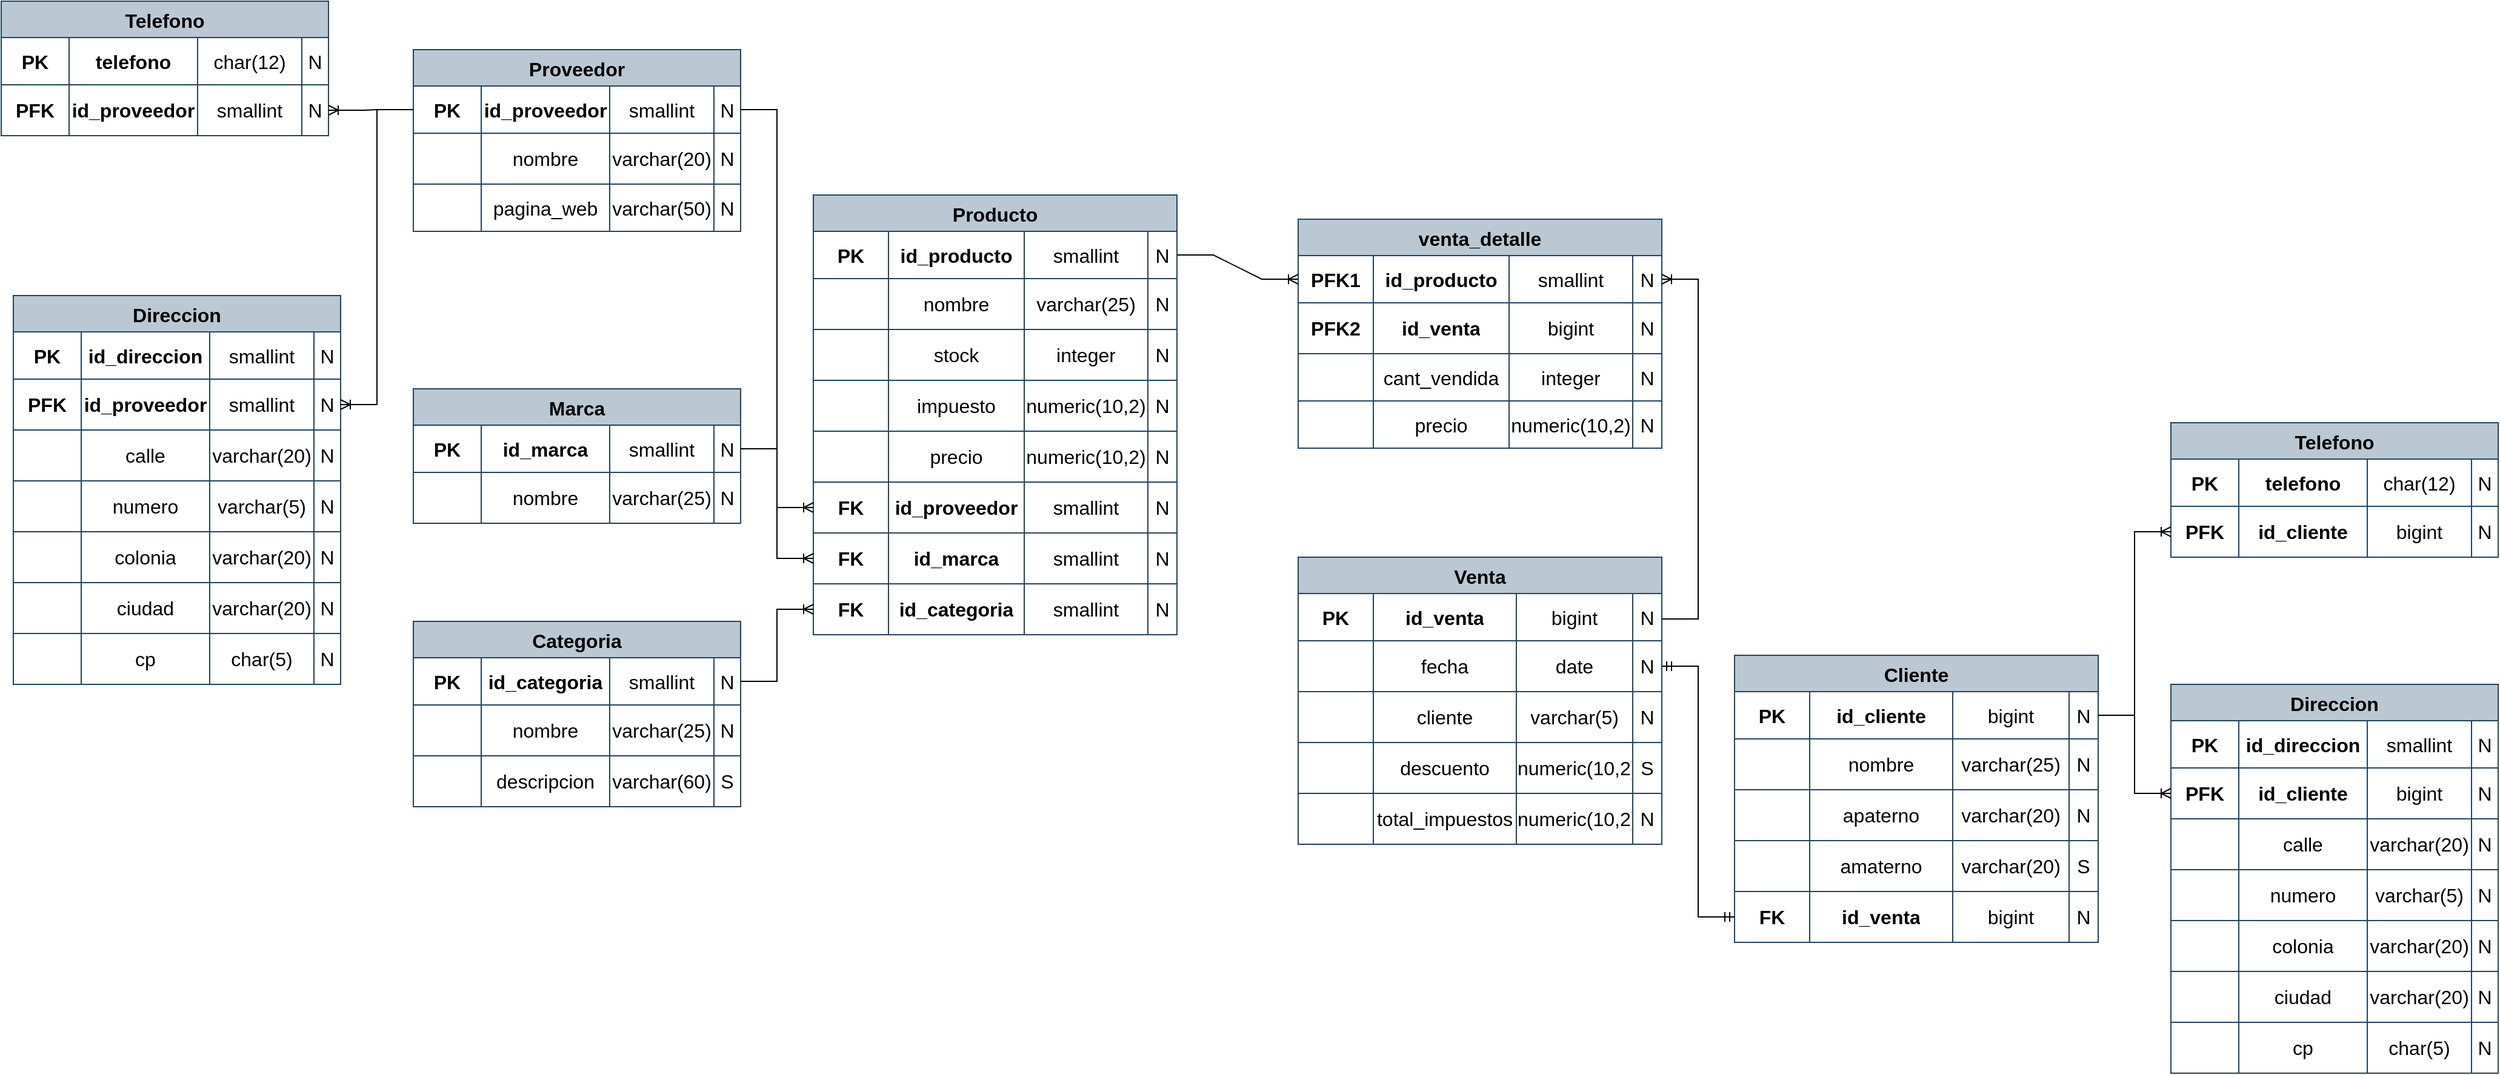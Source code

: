 <mxfile version="21.3.7" type="github">
  <diagram name="Página-1" id="W55fz-Yc5M90EF6Mg6BZ">
    <mxGraphModel dx="1633" dy="758" grid="1" gridSize="10" guides="1" tooltips="1" connect="1" arrows="1" fold="1" page="1" pageScale="1" pageWidth="1920" pageHeight="1200" math="0" shadow="0">
      <root>
        <mxCell id="0" />
        <mxCell id="1" parent="0" />
        <mxCell id="L6f4U5Gj2gQMVd3YWzlj-1" value="Proveedor" style="shape=table;startSize=30;container=1;collapsible=0;childLayout=tableLayout;strokeColor=#23445d;fontSize=16;fontStyle=1;fillColor=#bac8d3;" parent="1" vertex="1">
          <mxGeometry x="430" y="200" width="270" height="150" as="geometry" />
        </mxCell>
        <mxCell id="L6f4U5Gj2gQMVd3YWzlj-2" value="" style="shape=tableRow;horizontal=0;startSize=0;swimlaneHead=0;swimlaneBody=0;strokeColor=inherit;top=0;left=0;bottom=0;right=0;collapsible=0;dropTarget=0;fillColor=none;points=[[0,0.5],[1,0.5]];portConstraint=eastwest;fontSize=16;" parent="L6f4U5Gj2gQMVd3YWzlj-1" vertex="1">
          <mxGeometry y="30" width="270" height="39" as="geometry" />
        </mxCell>
        <mxCell id="L6f4U5Gj2gQMVd3YWzlj-3" value="PK" style="shape=partialRectangle;html=1;whiteSpace=wrap;connectable=0;strokeColor=inherit;overflow=hidden;fillColor=none;top=0;left=0;bottom=0;right=0;pointerEvents=1;fontSize=16;fontStyle=1" parent="L6f4U5Gj2gQMVd3YWzlj-2" vertex="1">
          <mxGeometry width="56" height="39" as="geometry">
            <mxRectangle width="56" height="39" as="alternateBounds" />
          </mxGeometry>
        </mxCell>
        <mxCell id="L6f4U5Gj2gQMVd3YWzlj-4" value="id_proveedor" style="shape=partialRectangle;html=1;whiteSpace=wrap;connectable=0;strokeColor=inherit;overflow=hidden;fillColor=none;top=0;left=0;bottom=0;right=0;pointerEvents=1;fontSize=16;fontStyle=1" parent="L6f4U5Gj2gQMVd3YWzlj-2" vertex="1">
          <mxGeometry x="56" width="106" height="39" as="geometry">
            <mxRectangle width="106" height="39" as="alternateBounds" />
          </mxGeometry>
        </mxCell>
        <mxCell id="L6f4U5Gj2gQMVd3YWzlj-5" value="smallint" style="shape=partialRectangle;html=1;whiteSpace=wrap;connectable=0;strokeColor=inherit;overflow=hidden;fillColor=none;top=0;left=0;bottom=0;right=0;pointerEvents=1;fontSize=16;" parent="L6f4U5Gj2gQMVd3YWzlj-2" vertex="1">
          <mxGeometry x="162" width="86" height="39" as="geometry">
            <mxRectangle width="86" height="39" as="alternateBounds" />
          </mxGeometry>
        </mxCell>
        <mxCell id="L6f4U5Gj2gQMVd3YWzlj-14" value="N" style="shape=partialRectangle;html=1;whiteSpace=wrap;connectable=0;strokeColor=inherit;overflow=hidden;fillColor=none;top=0;left=0;bottom=0;right=0;pointerEvents=1;fontSize=16;" parent="L6f4U5Gj2gQMVd3YWzlj-2" vertex="1">
          <mxGeometry x="248" width="22" height="39" as="geometry">
            <mxRectangle width="22" height="39" as="alternateBounds" />
          </mxGeometry>
        </mxCell>
        <mxCell id="L6f4U5Gj2gQMVd3YWzlj-6" value="" style="shape=tableRow;horizontal=0;startSize=0;swimlaneHead=0;swimlaneBody=0;strokeColor=inherit;top=0;left=0;bottom=0;right=0;collapsible=0;dropTarget=0;fillColor=none;points=[[0,0.5],[1,0.5]];portConstraint=eastwest;fontSize=16;" parent="L6f4U5Gj2gQMVd3YWzlj-1" vertex="1">
          <mxGeometry y="69" width="270" height="42" as="geometry" />
        </mxCell>
        <mxCell id="L6f4U5Gj2gQMVd3YWzlj-7" value="" style="shape=partialRectangle;html=1;whiteSpace=wrap;connectable=0;strokeColor=inherit;overflow=hidden;fillColor=none;top=0;left=0;bottom=0;right=0;pointerEvents=1;fontSize=16;fontStyle=1" parent="L6f4U5Gj2gQMVd3YWzlj-6" vertex="1">
          <mxGeometry width="56" height="42" as="geometry">
            <mxRectangle width="56" height="42" as="alternateBounds" />
          </mxGeometry>
        </mxCell>
        <mxCell id="L6f4U5Gj2gQMVd3YWzlj-8" value="nombre" style="shape=partialRectangle;html=1;whiteSpace=wrap;connectable=0;strokeColor=inherit;overflow=hidden;fillColor=none;top=0;left=0;bottom=0;right=0;pointerEvents=1;fontSize=16;" parent="L6f4U5Gj2gQMVd3YWzlj-6" vertex="1">
          <mxGeometry x="56" width="106" height="42" as="geometry">
            <mxRectangle width="106" height="42" as="alternateBounds" />
          </mxGeometry>
        </mxCell>
        <mxCell id="L6f4U5Gj2gQMVd3YWzlj-9" value="varchar(20)" style="shape=partialRectangle;html=1;whiteSpace=wrap;connectable=0;strokeColor=inherit;overflow=hidden;fillColor=none;top=0;left=0;bottom=0;right=0;pointerEvents=1;fontSize=16;" parent="L6f4U5Gj2gQMVd3YWzlj-6" vertex="1">
          <mxGeometry x="162" width="86" height="42" as="geometry">
            <mxRectangle width="86" height="42" as="alternateBounds" />
          </mxGeometry>
        </mxCell>
        <mxCell id="L6f4U5Gj2gQMVd3YWzlj-15" value="N" style="shape=partialRectangle;html=1;whiteSpace=wrap;connectable=0;strokeColor=inherit;overflow=hidden;fillColor=none;top=0;left=0;bottom=0;right=0;pointerEvents=1;fontSize=16;" parent="L6f4U5Gj2gQMVd3YWzlj-6" vertex="1">
          <mxGeometry x="248" width="22" height="42" as="geometry">
            <mxRectangle width="22" height="42" as="alternateBounds" />
          </mxGeometry>
        </mxCell>
        <mxCell id="L6f4U5Gj2gQMVd3YWzlj-10" value="" style="shape=tableRow;horizontal=0;startSize=0;swimlaneHead=0;swimlaneBody=0;strokeColor=inherit;top=0;left=0;bottom=0;right=0;collapsible=0;dropTarget=0;fillColor=none;points=[[0,0.5],[1,0.5]];portConstraint=eastwest;fontSize=16;" parent="L6f4U5Gj2gQMVd3YWzlj-1" vertex="1">
          <mxGeometry y="111" width="270" height="39" as="geometry" />
        </mxCell>
        <mxCell id="L6f4U5Gj2gQMVd3YWzlj-11" value="" style="shape=partialRectangle;html=1;whiteSpace=wrap;connectable=0;strokeColor=inherit;overflow=hidden;fillColor=none;top=0;left=0;bottom=0;right=0;pointerEvents=1;fontSize=16;fontStyle=1" parent="L6f4U5Gj2gQMVd3YWzlj-10" vertex="1">
          <mxGeometry width="56" height="39" as="geometry">
            <mxRectangle width="56" height="39" as="alternateBounds" />
          </mxGeometry>
        </mxCell>
        <mxCell id="L6f4U5Gj2gQMVd3YWzlj-12" value="pagina_web" style="shape=partialRectangle;html=1;whiteSpace=wrap;connectable=0;strokeColor=inherit;overflow=hidden;fillColor=none;top=0;left=0;bottom=0;right=0;pointerEvents=1;fontSize=16;" parent="L6f4U5Gj2gQMVd3YWzlj-10" vertex="1">
          <mxGeometry x="56" width="106" height="39" as="geometry">
            <mxRectangle width="106" height="39" as="alternateBounds" />
          </mxGeometry>
        </mxCell>
        <mxCell id="L6f4U5Gj2gQMVd3YWzlj-13" value="varchar(50)" style="shape=partialRectangle;html=1;whiteSpace=wrap;connectable=0;strokeColor=inherit;overflow=hidden;fillColor=none;top=0;left=0;bottom=0;right=0;pointerEvents=1;fontSize=16;" parent="L6f4U5Gj2gQMVd3YWzlj-10" vertex="1">
          <mxGeometry x="162" width="86" height="39" as="geometry">
            <mxRectangle width="86" height="39" as="alternateBounds" />
          </mxGeometry>
        </mxCell>
        <mxCell id="L6f4U5Gj2gQMVd3YWzlj-16" value="N" style="shape=partialRectangle;html=1;whiteSpace=wrap;connectable=0;strokeColor=inherit;overflow=hidden;fillColor=none;top=0;left=0;bottom=0;right=0;pointerEvents=1;fontSize=16;" parent="L6f4U5Gj2gQMVd3YWzlj-10" vertex="1">
          <mxGeometry x="248" width="22" height="39" as="geometry">
            <mxRectangle width="22" height="39" as="alternateBounds" />
          </mxGeometry>
        </mxCell>
        <mxCell id="L6f4U5Gj2gQMVd3YWzlj-17" value="Telefono" style="shape=table;startSize=30;container=1;collapsible=0;childLayout=tableLayout;strokeColor=#23445d;fontSize=16;fontStyle=1;fillColor=#bac8d3;" parent="1" vertex="1">
          <mxGeometry x="90" y="160" width="270" height="111" as="geometry" />
        </mxCell>
        <mxCell id="L6f4U5Gj2gQMVd3YWzlj-18" value="" style="shape=tableRow;horizontal=0;startSize=0;swimlaneHead=0;swimlaneBody=0;strokeColor=inherit;top=0;left=0;bottom=0;right=0;collapsible=0;dropTarget=0;fillColor=none;points=[[0,0.5],[1,0.5]];portConstraint=eastwest;fontSize=16;" parent="L6f4U5Gj2gQMVd3YWzlj-17" vertex="1">
          <mxGeometry y="30" width="270" height="39" as="geometry" />
        </mxCell>
        <mxCell id="L6f4U5Gj2gQMVd3YWzlj-19" value="PK" style="shape=partialRectangle;html=1;whiteSpace=wrap;connectable=0;strokeColor=inherit;overflow=hidden;fillColor=none;top=0;left=0;bottom=0;right=0;pointerEvents=1;fontSize=16;fontStyle=1" parent="L6f4U5Gj2gQMVd3YWzlj-18" vertex="1">
          <mxGeometry width="56" height="39" as="geometry">
            <mxRectangle width="56" height="39" as="alternateBounds" />
          </mxGeometry>
        </mxCell>
        <mxCell id="L6f4U5Gj2gQMVd3YWzlj-20" value="telefono" style="shape=partialRectangle;html=1;whiteSpace=wrap;connectable=0;strokeColor=inherit;overflow=hidden;fillColor=none;top=0;left=0;bottom=0;right=0;pointerEvents=1;fontSize=16;fontStyle=1" parent="L6f4U5Gj2gQMVd3YWzlj-18" vertex="1">
          <mxGeometry x="56" width="106" height="39" as="geometry">
            <mxRectangle width="106" height="39" as="alternateBounds" />
          </mxGeometry>
        </mxCell>
        <mxCell id="L6f4U5Gj2gQMVd3YWzlj-21" value="char(12)" style="shape=partialRectangle;html=1;whiteSpace=wrap;connectable=0;strokeColor=inherit;overflow=hidden;fillColor=none;top=0;left=0;bottom=0;right=0;pointerEvents=1;fontSize=16;" parent="L6f4U5Gj2gQMVd3YWzlj-18" vertex="1">
          <mxGeometry x="162" width="86" height="39" as="geometry">
            <mxRectangle width="86" height="39" as="alternateBounds" />
          </mxGeometry>
        </mxCell>
        <mxCell id="L6f4U5Gj2gQMVd3YWzlj-22" value="N" style="shape=partialRectangle;html=1;whiteSpace=wrap;connectable=0;strokeColor=inherit;overflow=hidden;fillColor=none;top=0;left=0;bottom=0;right=0;pointerEvents=1;fontSize=16;" parent="L6f4U5Gj2gQMVd3YWzlj-18" vertex="1">
          <mxGeometry x="248" width="22" height="39" as="geometry">
            <mxRectangle width="22" height="39" as="alternateBounds" />
          </mxGeometry>
        </mxCell>
        <mxCell id="L6f4U5Gj2gQMVd3YWzlj-23" value="" style="shape=tableRow;horizontal=0;startSize=0;swimlaneHead=0;swimlaneBody=0;strokeColor=inherit;top=0;left=0;bottom=0;right=0;collapsible=0;dropTarget=0;fillColor=none;points=[[0,0.5],[1,0.5]];portConstraint=eastwest;fontSize=16;" parent="L6f4U5Gj2gQMVd3YWzlj-17" vertex="1">
          <mxGeometry y="69" width="270" height="42" as="geometry" />
        </mxCell>
        <mxCell id="L6f4U5Gj2gQMVd3YWzlj-24" value="PFK" style="shape=partialRectangle;html=1;whiteSpace=wrap;connectable=0;strokeColor=inherit;overflow=hidden;fillColor=none;top=0;left=0;bottom=0;right=0;pointerEvents=1;fontSize=16;fontStyle=1" parent="L6f4U5Gj2gQMVd3YWzlj-23" vertex="1">
          <mxGeometry width="56" height="42" as="geometry">
            <mxRectangle width="56" height="42" as="alternateBounds" />
          </mxGeometry>
        </mxCell>
        <mxCell id="L6f4U5Gj2gQMVd3YWzlj-25" value="id_proveedor" style="shape=partialRectangle;html=1;whiteSpace=wrap;connectable=0;strokeColor=inherit;overflow=hidden;fillColor=none;top=0;left=0;bottom=0;right=0;pointerEvents=1;fontSize=16;fontStyle=1" parent="L6f4U5Gj2gQMVd3YWzlj-23" vertex="1">
          <mxGeometry x="56" width="106" height="42" as="geometry">
            <mxRectangle width="106" height="42" as="alternateBounds" />
          </mxGeometry>
        </mxCell>
        <mxCell id="L6f4U5Gj2gQMVd3YWzlj-26" value="smallint" style="shape=partialRectangle;html=1;whiteSpace=wrap;connectable=0;strokeColor=inherit;overflow=hidden;fillColor=none;top=0;left=0;bottom=0;right=0;pointerEvents=1;fontSize=16;" parent="L6f4U5Gj2gQMVd3YWzlj-23" vertex="1">
          <mxGeometry x="162" width="86" height="42" as="geometry">
            <mxRectangle width="86" height="42" as="alternateBounds" />
          </mxGeometry>
        </mxCell>
        <mxCell id="L6f4U5Gj2gQMVd3YWzlj-27" value="N" style="shape=partialRectangle;html=1;whiteSpace=wrap;connectable=0;strokeColor=inherit;overflow=hidden;fillColor=none;top=0;left=0;bottom=0;right=0;pointerEvents=1;fontSize=16;" parent="L6f4U5Gj2gQMVd3YWzlj-23" vertex="1">
          <mxGeometry x="248" width="22" height="42" as="geometry">
            <mxRectangle width="22" height="42" as="alternateBounds" />
          </mxGeometry>
        </mxCell>
        <mxCell id="L6f4U5Gj2gQMVd3YWzlj-33" value="Direccion" style="shape=table;startSize=30;container=1;collapsible=0;childLayout=tableLayout;strokeColor=#23445d;fontSize=16;fontStyle=1;fillColor=#bac8d3;" parent="1" vertex="1">
          <mxGeometry x="100" y="403" width="270" height="321" as="geometry" />
        </mxCell>
        <mxCell id="L6f4U5Gj2gQMVd3YWzlj-34" value="" style="shape=tableRow;horizontal=0;startSize=0;swimlaneHead=0;swimlaneBody=0;strokeColor=inherit;top=0;left=0;bottom=0;right=0;collapsible=0;dropTarget=0;fillColor=none;points=[[0,0.5],[1,0.5]];portConstraint=eastwest;fontSize=16;" parent="L6f4U5Gj2gQMVd3YWzlj-33" vertex="1">
          <mxGeometry y="30" width="270" height="39" as="geometry" />
        </mxCell>
        <mxCell id="L6f4U5Gj2gQMVd3YWzlj-35" value="PK" style="shape=partialRectangle;html=1;whiteSpace=wrap;connectable=0;strokeColor=inherit;overflow=hidden;fillColor=none;top=0;left=0;bottom=0;right=0;pointerEvents=1;fontSize=16;fontStyle=1" parent="L6f4U5Gj2gQMVd3YWzlj-34" vertex="1">
          <mxGeometry width="56" height="39" as="geometry">
            <mxRectangle width="56" height="39" as="alternateBounds" />
          </mxGeometry>
        </mxCell>
        <mxCell id="L6f4U5Gj2gQMVd3YWzlj-36" value="id_direccion" style="shape=partialRectangle;html=1;whiteSpace=wrap;connectable=0;strokeColor=inherit;overflow=hidden;fillColor=none;top=0;left=0;bottom=0;right=0;pointerEvents=1;fontSize=16;fontStyle=1" parent="L6f4U5Gj2gQMVd3YWzlj-34" vertex="1">
          <mxGeometry x="56" width="106" height="39" as="geometry">
            <mxRectangle width="106" height="39" as="alternateBounds" />
          </mxGeometry>
        </mxCell>
        <mxCell id="L6f4U5Gj2gQMVd3YWzlj-37" value="smallint" style="shape=partialRectangle;html=1;whiteSpace=wrap;connectable=0;strokeColor=inherit;overflow=hidden;fillColor=none;top=0;left=0;bottom=0;right=0;pointerEvents=1;fontSize=16;" parent="L6f4U5Gj2gQMVd3YWzlj-34" vertex="1">
          <mxGeometry x="162" width="86" height="39" as="geometry">
            <mxRectangle width="86" height="39" as="alternateBounds" />
          </mxGeometry>
        </mxCell>
        <mxCell id="L6f4U5Gj2gQMVd3YWzlj-38" value="N" style="shape=partialRectangle;html=1;whiteSpace=wrap;connectable=0;strokeColor=inherit;overflow=hidden;fillColor=none;top=0;left=0;bottom=0;right=0;pointerEvents=1;fontSize=16;" parent="L6f4U5Gj2gQMVd3YWzlj-34" vertex="1">
          <mxGeometry x="248" width="22" height="39" as="geometry">
            <mxRectangle width="22" height="39" as="alternateBounds" />
          </mxGeometry>
        </mxCell>
        <mxCell id="L6f4U5Gj2gQMVd3YWzlj-39" value="" style="shape=tableRow;horizontal=0;startSize=0;swimlaneHead=0;swimlaneBody=0;strokeColor=inherit;top=0;left=0;bottom=0;right=0;collapsible=0;dropTarget=0;fillColor=none;points=[[0,0.5],[1,0.5]];portConstraint=eastwest;fontSize=16;" parent="L6f4U5Gj2gQMVd3YWzlj-33" vertex="1">
          <mxGeometry y="69" width="270" height="42" as="geometry" />
        </mxCell>
        <mxCell id="L6f4U5Gj2gQMVd3YWzlj-40" value="PFK" style="shape=partialRectangle;html=1;whiteSpace=wrap;connectable=0;strokeColor=inherit;overflow=hidden;fillColor=none;top=0;left=0;bottom=0;right=0;pointerEvents=1;fontSize=16;fontStyle=1" parent="L6f4U5Gj2gQMVd3YWzlj-39" vertex="1">
          <mxGeometry width="56" height="42" as="geometry">
            <mxRectangle width="56" height="42" as="alternateBounds" />
          </mxGeometry>
        </mxCell>
        <mxCell id="L6f4U5Gj2gQMVd3YWzlj-41" value="id_proveedor" style="shape=partialRectangle;html=1;whiteSpace=wrap;connectable=0;strokeColor=inherit;overflow=hidden;fillColor=none;top=0;left=0;bottom=0;right=0;pointerEvents=1;fontSize=16;fontStyle=1" parent="L6f4U5Gj2gQMVd3YWzlj-39" vertex="1">
          <mxGeometry x="56" width="106" height="42" as="geometry">
            <mxRectangle width="106" height="42" as="alternateBounds" />
          </mxGeometry>
        </mxCell>
        <mxCell id="L6f4U5Gj2gQMVd3YWzlj-42" value="smallint" style="shape=partialRectangle;html=1;whiteSpace=wrap;connectable=0;strokeColor=inherit;overflow=hidden;fillColor=none;top=0;left=0;bottom=0;right=0;pointerEvents=1;fontSize=16;" parent="L6f4U5Gj2gQMVd3YWzlj-39" vertex="1">
          <mxGeometry x="162" width="86" height="42" as="geometry">
            <mxRectangle width="86" height="42" as="alternateBounds" />
          </mxGeometry>
        </mxCell>
        <mxCell id="L6f4U5Gj2gQMVd3YWzlj-43" value="N" style="shape=partialRectangle;html=1;whiteSpace=wrap;connectable=0;strokeColor=inherit;overflow=hidden;fillColor=none;top=0;left=0;bottom=0;right=0;pointerEvents=1;fontSize=16;" parent="L6f4U5Gj2gQMVd3YWzlj-39" vertex="1">
          <mxGeometry x="248" width="22" height="42" as="geometry">
            <mxRectangle width="22" height="42" as="alternateBounds" />
          </mxGeometry>
        </mxCell>
        <mxCell id="L6f4U5Gj2gQMVd3YWzlj-64" style="shape=tableRow;horizontal=0;startSize=0;swimlaneHead=0;swimlaneBody=0;strokeColor=inherit;top=0;left=0;bottom=0;right=0;collapsible=0;dropTarget=0;fillColor=none;points=[[0,0.5],[1,0.5]];portConstraint=eastwest;fontSize=16;" parent="L6f4U5Gj2gQMVd3YWzlj-33" vertex="1">
          <mxGeometry y="111" width="270" height="42" as="geometry" />
        </mxCell>
        <mxCell id="L6f4U5Gj2gQMVd3YWzlj-65" style="shape=partialRectangle;html=1;whiteSpace=wrap;connectable=0;strokeColor=inherit;overflow=hidden;fillColor=none;top=0;left=0;bottom=0;right=0;pointerEvents=1;fontSize=16;fontStyle=1" parent="L6f4U5Gj2gQMVd3YWzlj-64" vertex="1">
          <mxGeometry width="56" height="42" as="geometry">
            <mxRectangle width="56" height="42" as="alternateBounds" />
          </mxGeometry>
        </mxCell>
        <mxCell id="L6f4U5Gj2gQMVd3YWzlj-66" value="calle" style="shape=partialRectangle;html=1;whiteSpace=wrap;connectable=0;strokeColor=inherit;overflow=hidden;fillColor=none;top=0;left=0;bottom=0;right=0;pointerEvents=1;fontSize=16;fontStyle=0" parent="L6f4U5Gj2gQMVd3YWzlj-64" vertex="1">
          <mxGeometry x="56" width="106" height="42" as="geometry">
            <mxRectangle width="106" height="42" as="alternateBounds" />
          </mxGeometry>
        </mxCell>
        <mxCell id="L6f4U5Gj2gQMVd3YWzlj-67" value="varchar(20)" style="shape=partialRectangle;html=1;whiteSpace=wrap;connectable=0;strokeColor=inherit;overflow=hidden;fillColor=none;top=0;left=0;bottom=0;right=0;pointerEvents=1;fontSize=16;" parent="L6f4U5Gj2gQMVd3YWzlj-64" vertex="1">
          <mxGeometry x="162" width="86" height="42" as="geometry">
            <mxRectangle width="86" height="42" as="alternateBounds" />
          </mxGeometry>
        </mxCell>
        <mxCell id="L6f4U5Gj2gQMVd3YWzlj-68" value="N" style="shape=partialRectangle;html=1;whiteSpace=wrap;connectable=0;strokeColor=inherit;overflow=hidden;fillColor=none;top=0;left=0;bottom=0;right=0;pointerEvents=1;fontSize=16;" parent="L6f4U5Gj2gQMVd3YWzlj-64" vertex="1">
          <mxGeometry x="248" width="22" height="42" as="geometry">
            <mxRectangle width="22" height="42" as="alternateBounds" />
          </mxGeometry>
        </mxCell>
        <mxCell id="L6f4U5Gj2gQMVd3YWzlj-59" style="shape=tableRow;horizontal=0;startSize=0;swimlaneHead=0;swimlaneBody=0;strokeColor=inherit;top=0;left=0;bottom=0;right=0;collapsible=0;dropTarget=0;fillColor=none;points=[[0,0.5],[1,0.5]];portConstraint=eastwest;fontSize=16;" parent="L6f4U5Gj2gQMVd3YWzlj-33" vertex="1">
          <mxGeometry y="153" width="270" height="42" as="geometry" />
        </mxCell>
        <mxCell id="L6f4U5Gj2gQMVd3YWzlj-60" style="shape=partialRectangle;html=1;whiteSpace=wrap;connectable=0;strokeColor=inherit;overflow=hidden;fillColor=none;top=0;left=0;bottom=0;right=0;pointerEvents=1;fontSize=16;fontStyle=1" parent="L6f4U5Gj2gQMVd3YWzlj-59" vertex="1">
          <mxGeometry width="56" height="42" as="geometry">
            <mxRectangle width="56" height="42" as="alternateBounds" />
          </mxGeometry>
        </mxCell>
        <mxCell id="L6f4U5Gj2gQMVd3YWzlj-61" value="numero" style="shape=partialRectangle;html=1;whiteSpace=wrap;connectable=0;strokeColor=inherit;overflow=hidden;fillColor=none;top=0;left=0;bottom=0;right=0;pointerEvents=1;fontSize=16;fontStyle=0" parent="L6f4U5Gj2gQMVd3YWzlj-59" vertex="1">
          <mxGeometry x="56" width="106" height="42" as="geometry">
            <mxRectangle width="106" height="42" as="alternateBounds" />
          </mxGeometry>
        </mxCell>
        <mxCell id="L6f4U5Gj2gQMVd3YWzlj-62" value="varchar(5)" style="shape=partialRectangle;html=1;whiteSpace=wrap;connectable=0;strokeColor=inherit;overflow=hidden;fillColor=none;top=0;left=0;bottom=0;right=0;pointerEvents=1;fontSize=16;" parent="L6f4U5Gj2gQMVd3YWzlj-59" vertex="1">
          <mxGeometry x="162" width="86" height="42" as="geometry">
            <mxRectangle width="86" height="42" as="alternateBounds" />
          </mxGeometry>
        </mxCell>
        <mxCell id="L6f4U5Gj2gQMVd3YWzlj-63" value="N" style="shape=partialRectangle;html=1;whiteSpace=wrap;connectable=0;strokeColor=inherit;overflow=hidden;fillColor=none;top=0;left=0;bottom=0;right=0;pointerEvents=1;fontSize=16;" parent="L6f4U5Gj2gQMVd3YWzlj-59" vertex="1">
          <mxGeometry x="248" width="22" height="42" as="geometry">
            <mxRectangle width="22" height="42" as="alternateBounds" />
          </mxGeometry>
        </mxCell>
        <mxCell id="L6f4U5Gj2gQMVd3YWzlj-54" style="shape=tableRow;horizontal=0;startSize=0;swimlaneHead=0;swimlaneBody=0;strokeColor=inherit;top=0;left=0;bottom=0;right=0;collapsible=0;dropTarget=0;fillColor=none;points=[[0,0.5],[1,0.5]];portConstraint=eastwest;fontSize=16;" parent="L6f4U5Gj2gQMVd3YWzlj-33" vertex="1">
          <mxGeometry y="195" width="270" height="42" as="geometry" />
        </mxCell>
        <mxCell id="L6f4U5Gj2gQMVd3YWzlj-55" style="shape=partialRectangle;html=1;whiteSpace=wrap;connectable=0;strokeColor=inherit;overflow=hidden;fillColor=none;top=0;left=0;bottom=0;right=0;pointerEvents=1;fontSize=16;fontStyle=1" parent="L6f4U5Gj2gQMVd3YWzlj-54" vertex="1">
          <mxGeometry width="56" height="42" as="geometry">
            <mxRectangle width="56" height="42" as="alternateBounds" />
          </mxGeometry>
        </mxCell>
        <mxCell id="L6f4U5Gj2gQMVd3YWzlj-56" value="colonia" style="shape=partialRectangle;html=1;whiteSpace=wrap;connectable=0;strokeColor=inherit;overflow=hidden;fillColor=none;top=0;left=0;bottom=0;right=0;pointerEvents=1;fontSize=16;fontStyle=0" parent="L6f4U5Gj2gQMVd3YWzlj-54" vertex="1">
          <mxGeometry x="56" width="106" height="42" as="geometry">
            <mxRectangle width="106" height="42" as="alternateBounds" />
          </mxGeometry>
        </mxCell>
        <mxCell id="L6f4U5Gj2gQMVd3YWzlj-57" value="varchar(20)" style="shape=partialRectangle;html=1;whiteSpace=wrap;connectable=0;strokeColor=inherit;overflow=hidden;fillColor=none;top=0;left=0;bottom=0;right=0;pointerEvents=1;fontSize=16;" parent="L6f4U5Gj2gQMVd3YWzlj-54" vertex="1">
          <mxGeometry x="162" width="86" height="42" as="geometry">
            <mxRectangle width="86" height="42" as="alternateBounds" />
          </mxGeometry>
        </mxCell>
        <mxCell id="L6f4U5Gj2gQMVd3YWzlj-58" value="N" style="shape=partialRectangle;html=1;whiteSpace=wrap;connectable=0;strokeColor=inherit;overflow=hidden;fillColor=none;top=0;left=0;bottom=0;right=0;pointerEvents=1;fontSize=16;" parent="L6f4U5Gj2gQMVd3YWzlj-54" vertex="1">
          <mxGeometry x="248" width="22" height="42" as="geometry">
            <mxRectangle width="22" height="42" as="alternateBounds" />
          </mxGeometry>
        </mxCell>
        <mxCell id="L6f4U5Gj2gQMVd3YWzlj-49" style="shape=tableRow;horizontal=0;startSize=0;swimlaneHead=0;swimlaneBody=0;strokeColor=inherit;top=0;left=0;bottom=0;right=0;collapsible=0;dropTarget=0;fillColor=none;points=[[0,0.5],[1,0.5]];portConstraint=eastwest;fontSize=16;" parent="L6f4U5Gj2gQMVd3YWzlj-33" vertex="1">
          <mxGeometry y="237" width="270" height="42" as="geometry" />
        </mxCell>
        <mxCell id="L6f4U5Gj2gQMVd3YWzlj-50" style="shape=partialRectangle;html=1;whiteSpace=wrap;connectable=0;strokeColor=inherit;overflow=hidden;fillColor=none;top=0;left=0;bottom=0;right=0;pointerEvents=1;fontSize=16;fontStyle=1" parent="L6f4U5Gj2gQMVd3YWzlj-49" vertex="1">
          <mxGeometry width="56" height="42" as="geometry">
            <mxRectangle width="56" height="42" as="alternateBounds" />
          </mxGeometry>
        </mxCell>
        <mxCell id="L6f4U5Gj2gQMVd3YWzlj-51" value="ciudad" style="shape=partialRectangle;html=1;whiteSpace=wrap;connectable=0;strokeColor=inherit;overflow=hidden;fillColor=none;top=0;left=0;bottom=0;right=0;pointerEvents=1;fontSize=16;fontStyle=0" parent="L6f4U5Gj2gQMVd3YWzlj-49" vertex="1">
          <mxGeometry x="56" width="106" height="42" as="geometry">
            <mxRectangle width="106" height="42" as="alternateBounds" />
          </mxGeometry>
        </mxCell>
        <mxCell id="L6f4U5Gj2gQMVd3YWzlj-52" value="varchar(20)" style="shape=partialRectangle;html=1;whiteSpace=wrap;connectable=0;strokeColor=inherit;overflow=hidden;fillColor=none;top=0;left=0;bottom=0;right=0;pointerEvents=1;fontSize=16;" parent="L6f4U5Gj2gQMVd3YWzlj-49" vertex="1">
          <mxGeometry x="162" width="86" height="42" as="geometry">
            <mxRectangle width="86" height="42" as="alternateBounds" />
          </mxGeometry>
        </mxCell>
        <mxCell id="L6f4U5Gj2gQMVd3YWzlj-53" value="N" style="shape=partialRectangle;html=1;whiteSpace=wrap;connectable=0;strokeColor=inherit;overflow=hidden;fillColor=none;top=0;left=0;bottom=0;right=0;pointerEvents=1;fontSize=16;" parent="L6f4U5Gj2gQMVd3YWzlj-49" vertex="1">
          <mxGeometry x="248" width="22" height="42" as="geometry">
            <mxRectangle width="22" height="42" as="alternateBounds" />
          </mxGeometry>
        </mxCell>
        <mxCell id="L6f4U5Gj2gQMVd3YWzlj-44" style="shape=tableRow;horizontal=0;startSize=0;swimlaneHead=0;swimlaneBody=0;strokeColor=inherit;top=0;left=0;bottom=0;right=0;collapsible=0;dropTarget=0;fillColor=none;points=[[0,0.5],[1,0.5]];portConstraint=eastwest;fontSize=16;" parent="L6f4U5Gj2gQMVd3YWzlj-33" vertex="1">
          <mxGeometry y="279" width="270" height="42" as="geometry" />
        </mxCell>
        <mxCell id="L6f4U5Gj2gQMVd3YWzlj-45" style="shape=partialRectangle;html=1;whiteSpace=wrap;connectable=0;strokeColor=inherit;overflow=hidden;fillColor=none;top=0;left=0;bottom=0;right=0;pointerEvents=1;fontSize=16;fontStyle=1" parent="L6f4U5Gj2gQMVd3YWzlj-44" vertex="1">
          <mxGeometry width="56" height="42" as="geometry">
            <mxRectangle width="56" height="42" as="alternateBounds" />
          </mxGeometry>
        </mxCell>
        <mxCell id="L6f4U5Gj2gQMVd3YWzlj-46" value="cp" style="shape=partialRectangle;html=1;whiteSpace=wrap;connectable=0;strokeColor=inherit;overflow=hidden;fillColor=none;top=0;left=0;bottom=0;right=0;pointerEvents=1;fontSize=16;fontStyle=0" parent="L6f4U5Gj2gQMVd3YWzlj-44" vertex="1">
          <mxGeometry x="56" width="106" height="42" as="geometry">
            <mxRectangle width="106" height="42" as="alternateBounds" />
          </mxGeometry>
        </mxCell>
        <mxCell id="L6f4U5Gj2gQMVd3YWzlj-47" value="char(5)" style="shape=partialRectangle;html=1;whiteSpace=wrap;connectable=0;strokeColor=inherit;overflow=hidden;fillColor=none;top=0;left=0;bottom=0;right=0;pointerEvents=1;fontSize=16;" parent="L6f4U5Gj2gQMVd3YWzlj-44" vertex="1">
          <mxGeometry x="162" width="86" height="42" as="geometry">
            <mxRectangle width="86" height="42" as="alternateBounds" />
          </mxGeometry>
        </mxCell>
        <mxCell id="L6f4U5Gj2gQMVd3YWzlj-48" value="N" style="shape=partialRectangle;html=1;whiteSpace=wrap;connectable=0;strokeColor=inherit;overflow=hidden;fillColor=none;top=0;left=0;bottom=0;right=0;pointerEvents=1;fontSize=16;" parent="L6f4U5Gj2gQMVd3YWzlj-44" vertex="1">
          <mxGeometry x="248" width="22" height="42" as="geometry">
            <mxRectangle width="22" height="42" as="alternateBounds" />
          </mxGeometry>
        </mxCell>
        <mxCell id="L6f4U5Gj2gQMVd3YWzlj-69" value="Producto" style="shape=table;startSize=30;container=1;collapsible=0;childLayout=tableLayout;strokeColor=#23445d;fontSize=16;fontStyle=1;fillColor=#bac8d3;" parent="1" vertex="1">
          <mxGeometry x="760" y="320" width="300" height="363" as="geometry" />
        </mxCell>
        <mxCell id="L6f4U5Gj2gQMVd3YWzlj-70" value="" style="shape=tableRow;horizontal=0;startSize=0;swimlaneHead=0;swimlaneBody=0;strokeColor=inherit;top=0;left=0;bottom=0;right=0;collapsible=0;dropTarget=0;fillColor=none;points=[[0,0.5],[1,0.5]];portConstraint=eastwest;fontSize=16;" parent="L6f4U5Gj2gQMVd3YWzlj-69" vertex="1">
          <mxGeometry y="30" width="300" height="39" as="geometry" />
        </mxCell>
        <mxCell id="L6f4U5Gj2gQMVd3YWzlj-71" value="PK" style="shape=partialRectangle;html=1;whiteSpace=wrap;connectable=0;strokeColor=inherit;overflow=hidden;fillColor=none;top=0;left=0;bottom=0;right=0;pointerEvents=1;fontSize=16;fontStyle=1" parent="L6f4U5Gj2gQMVd3YWzlj-70" vertex="1">
          <mxGeometry width="62" height="39" as="geometry">
            <mxRectangle width="62" height="39" as="alternateBounds" />
          </mxGeometry>
        </mxCell>
        <mxCell id="L6f4U5Gj2gQMVd3YWzlj-72" value="id_producto" style="shape=partialRectangle;html=1;whiteSpace=wrap;connectable=0;strokeColor=inherit;overflow=hidden;fillColor=none;top=0;left=0;bottom=0;right=0;pointerEvents=1;fontSize=16;fontStyle=1" parent="L6f4U5Gj2gQMVd3YWzlj-70" vertex="1">
          <mxGeometry x="62" width="112" height="39" as="geometry">
            <mxRectangle width="112" height="39" as="alternateBounds" />
          </mxGeometry>
        </mxCell>
        <mxCell id="L6f4U5Gj2gQMVd3YWzlj-73" value="smallint" style="shape=partialRectangle;html=1;whiteSpace=wrap;connectable=0;strokeColor=inherit;overflow=hidden;fillColor=none;top=0;left=0;bottom=0;right=0;pointerEvents=1;fontSize=16;" parent="L6f4U5Gj2gQMVd3YWzlj-70" vertex="1">
          <mxGeometry x="174" width="102" height="39" as="geometry">
            <mxRectangle width="102" height="39" as="alternateBounds" />
          </mxGeometry>
        </mxCell>
        <mxCell id="L6f4U5Gj2gQMVd3YWzlj-74" value="N" style="shape=partialRectangle;html=1;whiteSpace=wrap;connectable=0;strokeColor=inherit;overflow=hidden;fillColor=none;top=0;left=0;bottom=0;right=0;pointerEvents=1;fontSize=16;" parent="L6f4U5Gj2gQMVd3YWzlj-70" vertex="1">
          <mxGeometry x="276" width="24" height="39" as="geometry">
            <mxRectangle width="24" height="39" as="alternateBounds" />
          </mxGeometry>
        </mxCell>
        <mxCell id="L6f4U5Gj2gQMVd3YWzlj-75" value="" style="shape=tableRow;horizontal=0;startSize=0;swimlaneHead=0;swimlaneBody=0;strokeColor=inherit;top=0;left=0;bottom=0;right=0;collapsible=0;dropTarget=0;fillColor=none;points=[[0,0.5],[1,0.5]];portConstraint=eastwest;fontSize=16;" parent="L6f4U5Gj2gQMVd3YWzlj-69" vertex="1">
          <mxGeometry y="69" width="300" height="42" as="geometry" />
        </mxCell>
        <mxCell id="L6f4U5Gj2gQMVd3YWzlj-76" value="" style="shape=partialRectangle;html=1;whiteSpace=wrap;connectable=0;strokeColor=inherit;overflow=hidden;fillColor=none;top=0;left=0;bottom=0;right=0;pointerEvents=1;fontSize=16;fontStyle=1" parent="L6f4U5Gj2gQMVd3YWzlj-75" vertex="1">
          <mxGeometry width="62" height="42" as="geometry">
            <mxRectangle width="62" height="42" as="alternateBounds" />
          </mxGeometry>
        </mxCell>
        <mxCell id="L6f4U5Gj2gQMVd3YWzlj-77" value="nombre" style="shape=partialRectangle;html=1;whiteSpace=wrap;connectable=0;strokeColor=inherit;overflow=hidden;fillColor=none;top=0;left=0;bottom=0;right=0;pointerEvents=1;fontSize=16;fontStyle=0" parent="L6f4U5Gj2gQMVd3YWzlj-75" vertex="1">
          <mxGeometry x="62" width="112" height="42" as="geometry">
            <mxRectangle width="112" height="42" as="alternateBounds" />
          </mxGeometry>
        </mxCell>
        <mxCell id="L6f4U5Gj2gQMVd3YWzlj-78" value="varchar(25)" style="shape=partialRectangle;html=1;whiteSpace=wrap;connectable=0;strokeColor=inherit;overflow=hidden;fillColor=none;top=0;left=0;bottom=0;right=0;pointerEvents=1;fontSize=16;" parent="L6f4U5Gj2gQMVd3YWzlj-75" vertex="1">
          <mxGeometry x="174" width="102" height="42" as="geometry">
            <mxRectangle width="102" height="42" as="alternateBounds" />
          </mxGeometry>
        </mxCell>
        <mxCell id="L6f4U5Gj2gQMVd3YWzlj-79" value="N" style="shape=partialRectangle;html=1;whiteSpace=wrap;connectable=0;strokeColor=inherit;overflow=hidden;fillColor=none;top=0;left=0;bottom=0;right=0;pointerEvents=1;fontSize=16;" parent="L6f4U5Gj2gQMVd3YWzlj-75" vertex="1">
          <mxGeometry x="276" width="24" height="42" as="geometry">
            <mxRectangle width="24" height="42" as="alternateBounds" />
          </mxGeometry>
        </mxCell>
        <mxCell id="L6f4U5Gj2gQMVd3YWzlj-80" style="shape=tableRow;horizontal=0;startSize=0;swimlaneHead=0;swimlaneBody=0;strokeColor=inherit;top=0;left=0;bottom=0;right=0;collapsible=0;dropTarget=0;fillColor=none;points=[[0,0.5],[1,0.5]];portConstraint=eastwest;fontSize=16;" parent="L6f4U5Gj2gQMVd3YWzlj-69" vertex="1">
          <mxGeometry y="111" width="300" height="42" as="geometry" />
        </mxCell>
        <mxCell id="L6f4U5Gj2gQMVd3YWzlj-81" style="shape=partialRectangle;html=1;whiteSpace=wrap;connectable=0;strokeColor=inherit;overflow=hidden;fillColor=none;top=0;left=0;bottom=0;right=0;pointerEvents=1;fontSize=16;fontStyle=1" parent="L6f4U5Gj2gQMVd3YWzlj-80" vertex="1">
          <mxGeometry width="62" height="42" as="geometry">
            <mxRectangle width="62" height="42" as="alternateBounds" />
          </mxGeometry>
        </mxCell>
        <mxCell id="L6f4U5Gj2gQMVd3YWzlj-82" value="stock" style="shape=partialRectangle;html=1;whiteSpace=wrap;connectable=0;strokeColor=inherit;overflow=hidden;fillColor=none;top=0;left=0;bottom=0;right=0;pointerEvents=1;fontSize=16;fontStyle=0" parent="L6f4U5Gj2gQMVd3YWzlj-80" vertex="1">
          <mxGeometry x="62" width="112" height="42" as="geometry">
            <mxRectangle width="112" height="42" as="alternateBounds" />
          </mxGeometry>
        </mxCell>
        <mxCell id="L6f4U5Gj2gQMVd3YWzlj-83" value="integer" style="shape=partialRectangle;html=1;whiteSpace=wrap;connectable=0;strokeColor=inherit;overflow=hidden;fillColor=none;top=0;left=0;bottom=0;right=0;pointerEvents=1;fontSize=16;" parent="L6f4U5Gj2gQMVd3YWzlj-80" vertex="1">
          <mxGeometry x="174" width="102" height="42" as="geometry">
            <mxRectangle width="102" height="42" as="alternateBounds" />
          </mxGeometry>
        </mxCell>
        <mxCell id="L6f4U5Gj2gQMVd3YWzlj-84" value="N" style="shape=partialRectangle;html=1;whiteSpace=wrap;connectable=0;strokeColor=inherit;overflow=hidden;fillColor=none;top=0;left=0;bottom=0;right=0;pointerEvents=1;fontSize=16;" parent="L6f4U5Gj2gQMVd3YWzlj-80" vertex="1">
          <mxGeometry x="276" width="24" height="42" as="geometry">
            <mxRectangle width="24" height="42" as="alternateBounds" />
          </mxGeometry>
        </mxCell>
        <mxCell id="L6f4U5Gj2gQMVd3YWzlj-85" style="shape=tableRow;horizontal=0;startSize=0;swimlaneHead=0;swimlaneBody=0;strokeColor=inherit;top=0;left=0;bottom=0;right=0;collapsible=0;dropTarget=0;fillColor=none;points=[[0,0.5],[1,0.5]];portConstraint=eastwest;fontSize=16;" parent="L6f4U5Gj2gQMVd3YWzlj-69" vertex="1">
          <mxGeometry y="153" width="300" height="42" as="geometry" />
        </mxCell>
        <mxCell id="L6f4U5Gj2gQMVd3YWzlj-86" style="shape=partialRectangle;html=1;whiteSpace=wrap;connectable=0;strokeColor=inherit;overflow=hidden;fillColor=none;top=0;left=0;bottom=0;right=0;pointerEvents=1;fontSize=16;fontStyle=1" parent="L6f4U5Gj2gQMVd3YWzlj-85" vertex="1">
          <mxGeometry width="62" height="42" as="geometry">
            <mxRectangle width="62" height="42" as="alternateBounds" />
          </mxGeometry>
        </mxCell>
        <mxCell id="L6f4U5Gj2gQMVd3YWzlj-87" value="impuesto" style="shape=partialRectangle;html=1;whiteSpace=wrap;connectable=0;strokeColor=inherit;overflow=hidden;fillColor=none;top=0;left=0;bottom=0;right=0;pointerEvents=1;fontSize=16;fontStyle=0" parent="L6f4U5Gj2gQMVd3YWzlj-85" vertex="1">
          <mxGeometry x="62" width="112" height="42" as="geometry">
            <mxRectangle width="112" height="42" as="alternateBounds" />
          </mxGeometry>
        </mxCell>
        <mxCell id="L6f4U5Gj2gQMVd3YWzlj-88" value="numeric(10,2)" style="shape=partialRectangle;html=1;whiteSpace=wrap;connectable=0;strokeColor=inherit;overflow=hidden;fillColor=none;top=0;left=0;bottom=0;right=0;pointerEvents=1;fontSize=16;" parent="L6f4U5Gj2gQMVd3YWzlj-85" vertex="1">
          <mxGeometry x="174" width="102" height="42" as="geometry">
            <mxRectangle width="102" height="42" as="alternateBounds" />
          </mxGeometry>
        </mxCell>
        <mxCell id="L6f4U5Gj2gQMVd3YWzlj-89" value="N" style="shape=partialRectangle;html=1;whiteSpace=wrap;connectable=0;strokeColor=inherit;overflow=hidden;fillColor=none;top=0;left=0;bottom=0;right=0;pointerEvents=1;fontSize=16;" parent="L6f4U5Gj2gQMVd3YWzlj-85" vertex="1">
          <mxGeometry x="276" width="24" height="42" as="geometry">
            <mxRectangle width="24" height="42" as="alternateBounds" />
          </mxGeometry>
        </mxCell>
        <mxCell id="L6f4U5Gj2gQMVd3YWzlj-90" style="shape=tableRow;horizontal=0;startSize=0;swimlaneHead=0;swimlaneBody=0;strokeColor=inherit;top=0;left=0;bottom=0;right=0;collapsible=0;dropTarget=0;fillColor=none;points=[[0,0.5],[1,0.5]];portConstraint=eastwest;fontSize=16;" parent="L6f4U5Gj2gQMVd3YWzlj-69" vertex="1">
          <mxGeometry y="195" width="300" height="42" as="geometry" />
        </mxCell>
        <mxCell id="L6f4U5Gj2gQMVd3YWzlj-91" style="shape=partialRectangle;html=1;whiteSpace=wrap;connectable=0;strokeColor=inherit;overflow=hidden;fillColor=none;top=0;left=0;bottom=0;right=0;pointerEvents=1;fontSize=16;fontStyle=1" parent="L6f4U5Gj2gQMVd3YWzlj-90" vertex="1">
          <mxGeometry width="62" height="42" as="geometry">
            <mxRectangle width="62" height="42" as="alternateBounds" />
          </mxGeometry>
        </mxCell>
        <mxCell id="L6f4U5Gj2gQMVd3YWzlj-92" value="precio" style="shape=partialRectangle;html=1;whiteSpace=wrap;connectable=0;strokeColor=inherit;overflow=hidden;fillColor=none;top=0;left=0;bottom=0;right=0;pointerEvents=1;fontSize=16;fontStyle=0" parent="L6f4U5Gj2gQMVd3YWzlj-90" vertex="1">
          <mxGeometry x="62" width="112" height="42" as="geometry">
            <mxRectangle width="112" height="42" as="alternateBounds" />
          </mxGeometry>
        </mxCell>
        <mxCell id="L6f4U5Gj2gQMVd3YWzlj-93" value="numeric(10,2)" style="shape=partialRectangle;html=1;whiteSpace=wrap;connectable=0;strokeColor=inherit;overflow=hidden;fillColor=none;top=0;left=0;bottom=0;right=0;pointerEvents=1;fontSize=16;" parent="L6f4U5Gj2gQMVd3YWzlj-90" vertex="1">
          <mxGeometry x="174" width="102" height="42" as="geometry">
            <mxRectangle width="102" height="42" as="alternateBounds" />
          </mxGeometry>
        </mxCell>
        <mxCell id="L6f4U5Gj2gQMVd3YWzlj-94" value="N" style="shape=partialRectangle;html=1;whiteSpace=wrap;connectable=0;strokeColor=inherit;overflow=hidden;fillColor=none;top=0;left=0;bottom=0;right=0;pointerEvents=1;fontSize=16;" parent="L6f4U5Gj2gQMVd3YWzlj-90" vertex="1">
          <mxGeometry x="276" width="24" height="42" as="geometry">
            <mxRectangle width="24" height="42" as="alternateBounds" />
          </mxGeometry>
        </mxCell>
        <mxCell id="L6f4U5Gj2gQMVd3YWzlj-95" style="shape=tableRow;horizontal=0;startSize=0;swimlaneHead=0;swimlaneBody=0;strokeColor=inherit;top=0;left=0;bottom=0;right=0;collapsible=0;dropTarget=0;fillColor=none;points=[[0,0.5],[1,0.5]];portConstraint=eastwest;fontSize=16;" parent="L6f4U5Gj2gQMVd3YWzlj-69" vertex="1">
          <mxGeometry y="237" width="300" height="42" as="geometry" />
        </mxCell>
        <mxCell id="L6f4U5Gj2gQMVd3YWzlj-96" value="FK" style="shape=partialRectangle;html=1;whiteSpace=wrap;connectable=0;strokeColor=inherit;overflow=hidden;fillColor=none;top=0;left=0;bottom=0;right=0;pointerEvents=1;fontSize=16;fontStyle=1" parent="L6f4U5Gj2gQMVd3YWzlj-95" vertex="1">
          <mxGeometry width="62" height="42" as="geometry">
            <mxRectangle width="62" height="42" as="alternateBounds" />
          </mxGeometry>
        </mxCell>
        <mxCell id="L6f4U5Gj2gQMVd3YWzlj-97" value="id_proveedor" style="shape=partialRectangle;html=1;whiteSpace=wrap;connectable=0;strokeColor=inherit;overflow=hidden;fillColor=none;top=0;left=0;bottom=0;right=0;pointerEvents=1;fontSize=16;fontStyle=1" parent="L6f4U5Gj2gQMVd3YWzlj-95" vertex="1">
          <mxGeometry x="62" width="112" height="42" as="geometry">
            <mxRectangle width="112" height="42" as="alternateBounds" />
          </mxGeometry>
        </mxCell>
        <mxCell id="L6f4U5Gj2gQMVd3YWzlj-98" value="smallint" style="shape=partialRectangle;html=1;whiteSpace=wrap;connectable=0;strokeColor=inherit;overflow=hidden;fillColor=none;top=0;left=0;bottom=0;right=0;pointerEvents=1;fontSize=16;" parent="L6f4U5Gj2gQMVd3YWzlj-95" vertex="1">
          <mxGeometry x="174" width="102" height="42" as="geometry">
            <mxRectangle width="102" height="42" as="alternateBounds" />
          </mxGeometry>
        </mxCell>
        <mxCell id="L6f4U5Gj2gQMVd3YWzlj-99" value="N" style="shape=partialRectangle;html=1;whiteSpace=wrap;connectable=0;strokeColor=inherit;overflow=hidden;fillColor=none;top=0;left=0;bottom=0;right=0;pointerEvents=1;fontSize=16;" parent="L6f4U5Gj2gQMVd3YWzlj-95" vertex="1">
          <mxGeometry x="276" width="24" height="42" as="geometry">
            <mxRectangle width="24" height="42" as="alternateBounds" />
          </mxGeometry>
        </mxCell>
        <mxCell id="L6f4U5Gj2gQMVd3YWzlj-100" style="shape=tableRow;horizontal=0;startSize=0;swimlaneHead=0;swimlaneBody=0;strokeColor=inherit;top=0;left=0;bottom=0;right=0;collapsible=0;dropTarget=0;fillColor=none;points=[[0,0.5],[1,0.5]];portConstraint=eastwest;fontSize=16;" parent="L6f4U5Gj2gQMVd3YWzlj-69" vertex="1">
          <mxGeometry y="279" width="300" height="42" as="geometry" />
        </mxCell>
        <mxCell id="L6f4U5Gj2gQMVd3YWzlj-101" value="FK" style="shape=partialRectangle;html=1;whiteSpace=wrap;connectable=0;strokeColor=inherit;overflow=hidden;fillColor=none;top=0;left=0;bottom=0;right=0;pointerEvents=1;fontSize=16;fontStyle=1" parent="L6f4U5Gj2gQMVd3YWzlj-100" vertex="1">
          <mxGeometry width="62" height="42" as="geometry">
            <mxRectangle width="62" height="42" as="alternateBounds" />
          </mxGeometry>
        </mxCell>
        <mxCell id="L6f4U5Gj2gQMVd3YWzlj-102" value="id_marca" style="shape=partialRectangle;html=1;whiteSpace=wrap;connectable=0;strokeColor=inherit;overflow=hidden;fillColor=none;top=0;left=0;bottom=0;right=0;pointerEvents=1;fontSize=16;fontStyle=1" parent="L6f4U5Gj2gQMVd3YWzlj-100" vertex="1">
          <mxGeometry x="62" width="112" height="42" as="geometry">
            <mxRectangle width="112" height="42" as="alternateBounds" />
          </mxGeometry>
        </mxCell>
        <mxCell id="L6f4U5Gj2gQMVd3YWzlj-103" value="smallint" style="shape=partialRectangle;html=1;whiteSpace=wrap;connectable=0;strokeColor=inherit;overflow=hidden;fillColor=none;top=0;left=0;bottom=0;right=0;pointerEvents=1;fontSize=16;" parent="L6f4U5Gj2gQMVd3YWzlj-100" vertex="1">
          <mxGeometry x="174" width="102" height="42" as="geometry">
            <mxRectangle width="102" height="42" as="alternateBounds" />
          </mxGeometry>
        </mxCell>
        <mxCell id="L6f4U5Gj2gQMVd3YWzlj-104" value="N" style="shape=partialRectangle;html=1;whiteSpace=wrap;connectable=0;strokeColor=inherit;overflow=hidden;fillColor=none;top=0;left=0;bottom=0;right=0;pointerEvents=1;fontSize=16;" parent="L6f4U5Gj2gQMVd3YWzlj-100" vertex="1">
          <mxGeometry x="276" width="24" height="42" as="geometry">
            <mxRectangle width="24" height="42" as="alternateBounds" />
          </mxGeometry>
        </mxCell>
        <mxCell id="L6f4U5Gj2gQMVd3YWzlj-105" style="shape=tableRow;horizontal=0;startSize=0;swimlaneHead=0;swimlaneBody=0;strokeColor=inherit;top=0;left=0;bottom=0;right=0;collapsible=0;dropTarget=0;fillColor=none;points=[[0,0.5],[1,0.5]];portConstraint=eastwest;fontSize=16;" parent="L6f4U5Gj2gQMVd3YWzlj-69" vertex="1">
          <mxGeometry y="321" width="300" height="42" as="geometry" />
        </mxCell>
        <mxCell id="L6f4U5Gj2gQMVd3YWzlj-106" value="FK" style="shape=partialRectangle;html=1;whiteSpace=wrap;connectable=0;strokeColor=inherit;overflow=hidden;fillColor=none;top=0;left=0;bottom=0;right=0;pointerEvents=1;fontSize=16;fontStyle=1" parent="L6f4U5Gj2gQMVd3YWzlj-105" vertex="1">
          <mxGeometry width="62" height="42" as="geometry">
            <mxRectangle width="62" height="42" as="alternateBounds" />
          </mxGeometry>
        </mxCell>
        <mxCell id="L6f4U5Gj2gQMVd3YWzlj-107" value="id_categoria" style="shape=partialRectangle;html=1;whiteSpace=wrap;connectable=0;strokeColor=inherit;overflow=hidden;fillColor=none;top=0;left=0;bottom=0;right=0;pointerEvents=1;fontSize=16;fontStyle=1" parent="L6f4U5Gj2gQMVd3YWzlj-105" vertex="1">
          <mxGeometry x="62" width="112" height="42" as="geometry">
            <mxRectangle width="112" height="42" as="alternateBounds" />
          </mxGeometry>
        </mxCell>
        <mxCell id="L6f4U5Gj2gQMVd3YWzlj-108" value="smallint" style="shape=partialRectangle;html=1;whiteSpace=wrap;connectable=0;strokeColor=inherit;overflow=hidden;fillColor=none;top=0;left=0;bottom=0;right=0;pointerEvents=1;fontSize=16;" parent="L6f4U5Gj2gQMVd3YWzlj-105" vertex="1">
          <mxGeometry x="174" width="102" height="42" as="geometry">
            <mxRectangle width="102" height="42" as="alternateBounds" />
          </mxGeometry>
        </mxCell>
        <mxCell id="L6f4U5Gj2gQMVd3YWzlj-109" value="N" style="shape=partialRectangle;html=1;whiteSpace=wrap;connectable=0;strokeColor=inherit;overflow=hidden;fillColor=none;top=0;left=0;bottom=0;right=0;pointerEvents=1;fontSize=16;" parent="L6f4U5Gj2gQMVd3YWzlj-105" vertex="1">
          <mxGeometry x="276" width="24" height="42" as="geometry">
            <mxRectangle width="24" height="42" as="alternateBounds" />
          </mxGeometry>
        </mxCell>
        <mxCell id="L6f4U5Gj2gQMVd3YWzlj-110" value="Marca" style="shape=table;startSize=30;container=1;collapsible=0;childLayout=tableLayout;strokeColor=#23445d;fontSize=16;fontStyle=1;fillColor=#bac8d3;" parent="1" vertex="1">
          <mxGeometry x="430" y="480" width="270" height="111" as="geometry" />
        </mxCell>
        <mxCell id="L6f4U5Gj2gQMVd3YWzlj-111" value="" style="shape=tableRow;horizontal=0;startSize=0;swimlaneHead=0;swimlaneBody=0;strokeColor=inherit;top=0;left=0;bottom=0;right=0;collapsible=0;dropTarget=0;fillColor=none;points=[[0,0.5],[1,0.5]];portConstraint=eastwest;fontSize=16;" parent="L6f4U5Gj2gQMVd3YWzlj-110" vertex="1">
          <mxGeometry y="30" width="270" height="39" as="geometry" />
        </mxCell>
        <mxCell id="L6f4U5Gj2gQMVd3YWzlj-112" value="PK" style="shape=partialRectangle;html=1;whiteSpace=wrap;connectable=0;strokeColor=inherit;overflow=hidden;fillColor=none;top=0;left=0;bottom=0;right=0;pointerEvents=1;fontSize=16;fontStyle=1" parent="L6f4U5Gj2gQMVd3YWzlj-111" vertex="1">
          <mxGeometry width="56" height="39" as="geometry">
            <mxRectangle width="56" height="39" as="alternateBounds" />
          </mxGeometry>
        </mxCell>
        <mxCell id="L6f4U5Gj2gQMVd3YWzlj-113" value="id_marca" style="shape=partialRectangle;html=1;whiteSpace=wrap;connectable=0;strokeColor=inherit;overflow=hidden;fillColor=none;top=0;left=0;bottom=0;right=0;pointerEvents=1;fontSize=16;fontStyle=1" parent="L6f4U5Gj2gQMVd3YWzlj-111" vertex="1">
          <mxGeometry x="56" width="106" height="39" as="geometry">
            <mxRectangle width="106" height="39" as="alternateBounds" />
          </mxGeometry>
        </mxCell>
        <mxCell id="L6f4U5Gj2gQMVd3YWzlj-114" value="smallint" style="shape=partialRectangle;html=1;whiteSpace=wrap;connectable=0;strokeColor=inherit;overflow=hidden;fillColor=none;top=0;left=0;bottom=0;right=0;pointerEvents=1;fontSize=16;" parent="L6f4U5Gj2gQMVd3YWzlj-111" vertex="1">
          <mxGeometry x="162" width="86" height="39" as="geometry">
            <mxRectangle width="86" height="39" as="alternateBounds" />
          </mxGeometry>
        </mxCell>
        <mxCell id="L6f4U5Gj2gQMVd3YWzlj-115" value="N" style="shape=partialRectangle;html=1;whiteSpace=wrap;connectable=0;strokeColor=inherit;overflow=hidden;fillColor=none;top=0;left=0;bottom=0;right=0;pointerEvents=1;fontSize=16;" parent="L6f4U5Gj2gQMVd3YWzlj-111" vertex="1">
          <mxGeometry x="248" width="22" height="39" as="geometry">
            <mxRectangle width="22" height="39" as="alternateBounds" />
          </mxGeometry>
        </mxCell>
        <mxCell id="L6f4U5Gj2gQMVd3YWzlj-116" value="" style="shape=tableRow;horizontal=0;startSize=0;swimlaneHead=0;swimlaneBody=0;strokeColor=inherit;top=0;left=0;bottom=0;right=0;collapsible=0;dropTarget=0;fillColor=none;points=[[0,0.5],[1,0.5]];portConstraint=eastwest;fontSize=16;" parent="L6f4U5Gj2gQMVd3YWzlj-110" vertex="1">
          <mxGeometry y="69" width="270" height="42" as="geometry" />
        </mxCell>
        <mxCell id="L6f4U5Gj2gQMVd3YWzlj-117" value="" style="shape=partialRectangle;html=1;whiteSpace=wrap;connectable=0;strokeColor=inherit;overflow=hidden;fillColor=none;top=0;left=0;bottom=0;right=0;pointerEvents=1;fontSize=16;fontStyle=1" parent="L6f4U5Gj2gQMVd3YWzlj-116" vertex="1">
          <mxGeometry width="56" height="42" as="geometry">
            <mxRectangle width="56" height="42" as="alternateBounds" />
          </mxGeometry>
        </mxCell>
        <mxCell id="L6f4U5Gj2gQMVd3YWzlj-118" value="nombre" style="shape=partialRectangle;html=1;whiteSpace=wrap;connectable=0;strokeColor=inherit;overflow=hidden;fillColor=none;top=0;left=0;bottom=0;right=0;pointerEvents=1;fontSize=16;fontStyle=0" parent="L6f4U5Gj2gQMVd3YWzlj-116" vertex="1">
          <mxGeometry x="56" width="106" height="42" as="geometry">
            <mxRectangle width="106" height="42" as="alternateBounds" />
          </mxGeometry>
        </mxCell>
        <mxCell id="L6f4U5Gj2gQMVd3YWzlj-119" value="varchar(25)" style="shape=partialRectangle;html=1;whiteSpace=wrap;connectable=0;strokeColor=inherit;overflow=hidden;fillColor=none;top=0;left=0;bottom=0;right=0;pointerEvents=1;fontSize=16;" parent="L6f4U5Gj2gQMVd3YWzlj-116" vertex="1">
          <mxGeometry x="162" width="86" height="42" as="geometry">
            <mxRectangle width="86" height="42" as="alternateBounds" />
          </mxGeometry>
        </mxCell>
        <mxCell id="L6f4U5Gj2gQMVd3YWzlj-120" value="N" style="shape=partialRectangle;html=1;whiteSpace=wrap;connectable=0;strokeColor=inherit;overflow=hidden;fillColor=none;top=0;left=0;bottom=0;right=0;pointerEvents=1;fontSize=16;" parent="L6f4U5Gj2gQMVd3YWzlj-116" vertex="1">
          <mxGeometry x="248" width="22" height="42" as="geometry">
            <mxRectangle width="22" height="42" as="alternateBounds" />
          </mxGeometry>
        </mxCell>
        <mxCell id="L6f4U5Gj2gQMVd3YWzlj-151" value="Categoria" style="shape=table;startSize=30;container=1;collapsible=0;childLayout=tableLayout;strokeColor=#23445d;fontSize=16;fontStyle=1;fillColor=#bac8d3;" parent="1" vertex="1">
          <mxGeometry x="430" y="672" width="270" height="153" as="geometry" />
        </mxCell>
        <mxCell id="L6f4U5Gj2gQMVd3YWzlj-152" value="" style="shape=tableRow;horizontal=0;startSize=0;swimlaneHead=0;swimlaneBody=0;strokeColor=inherit;top=0;left=0;bottom=0;right=0;collapsible=0;dropTarget=0;fillColor=none;points=[[0,0.5],[1,0.5]];portConstraint=eastwest;fontSize=16;" parent="L6f4U5Gj2gQMVd3YWzlj-151" vertex="1">
          <mxGeometry y="30" width="270" height="39" as="geometry" />
        </mxCell>
        <mxCell id="L6f4U5Gj2gQMVd3YWzlj-153" value="PK" style="shape=partialRectangle;html=1;whiteSpace=wrap;connectable=0;strokeColor=inherit;overflow=hidden;fillColor=none;top=0;left=0;bottom=0;right=0;pointerEvents=1;fontSize=16;fontStyle=1" parent="L6f4U5Gj2gQMVd3YWzlj-152" vertex="1">
          <mxGeometry width="56" height="39" as="geometry">
            <mxRectangle width="56" height="39" as="alternateBounds" />
          </mxGeometry>
        </mxCell>
        <mxCell id="L6f4U5Gj2gQMVd3YWzlj-154" value="id_categoria" style="shape=partialRectangle;html=1;whiteSpace=wrap;connectable=0;strokeColor=inherit;overflow=hidden;fillColor=none;top=0;left=0;bottom=0;right=0;pointerEvents=1;fontSize=16;fontStyle=1" parent="L6f4U5Gj2gQMVd3YWzlj-152" vertex="1">
          <mxGeometry x="56" width="106" height="39" as="geometry">
            <mxRectangle width="106" height="39" as="alternateBounds" />
          </mxGeometry>
        </mxCell>
        <mxCell id="L6f4U5Gj2gQMVd3YWzlj-155" value="smallint" style="shape=partialRectangle;html=1;whiteSpace=wrap;connectable=0;strokeColor=inherit;overflow=hidden;fillColor=none;top=0;left=0;bottom=0;right=0;pointerEvents=1;fontSize=16;" parent="L6f4U5Gj2gQMVd3YWzlj-152" vertex="1">
          <mxGeometry x="162" width="86" height="39" as="geometry">
            <mxRectangle width="86" height="39" as="alternateBounds" />
          </mxGeometry>
        </mxCell>
        <mxCell id="L6f4U5Gj2gQMVd3YWzlj-156" value="N" style="shape=partialRectangle;html=1;whiteSpace=wrap;connectable=0;strokeColor=inherit;overflow=hidden;fillColor=none;top=0;left=0;bottom=0;right=0;pointerEvents=1;fontSize=16;" parent="L6f4U5Gj2gQMVd3YWzlj-152" vertex="1">
          <mxGeometry x="248" width="22" height="39" as="geometry">
            <mxRectangle width="22" height="39" as="alternateBounds" />
          </mxGeometry>
        </mxCell>
        <mxCell id="L6f4U5Gj2gQMVd3YWzlj-157" value="" style="shape=tableRow;horizontal=0;startSize=0;swimlaneHead=0;swimlaneBody=0;strokeColor=inherit;top=0;left=0;bottom=0;right=0;collapsible=0;dropTarget=0;fillColor=none;points=[[0,0.5],[1,0.5]];portConstraint=eastwest;fontSize=16;" parent="L6f4U5Gj2gQMVd3YWzlj-151" vertex="1">
          <mxGeometry y="69" width="270" height="42" as="geometry" />
        </mxCell>
        <mxCell id="L6f4U5Gj2gQMVd3YWzlj-158" value="" style="shape=partialRectangle;html=1;whiteSpace=wrap;connectable=0;strokeColor=inherit;overflow=hidden;fillColor=none;top=0;left=0;bottom=0;right=0;pointerEvents=1;fontSize=16;fontStyle=1" parent="L6f4U5Gj2gQMVd3YWzlj-157" vertex="1">
          <mxGeometry width="56" height="42" as="geometry">
            <mxRectangle width="56" height="42" as="alternateBounds" />
          </mxGeometry>
        </mxCell>
        <mxCell id="L6f4U5Gj2gQMVd3YWzlj-159" value="nombre" style="shape=partialRectangle;html=1;whiteSpace=wrap;connectable=0;strokeColor=inherit;overflow=hidden;fillColor=none;top=0;left=0;bottom=0;right=0;pointerEvents=1;fontSize=16;fontStyle=0" parent="L6f4U5Gj2gQMVd3YWzlj-157" vertex="1">
          <mxGeometry x="56" width="106" height="42" as="geometry">
            <mxRectangle width="106" height="42" as="alternateBounds" />
          </mxGeometry>
        </mxCell>
        <mxCell id="L6f4U5Gj2gQMVd3YWzlj-160" value="varchar(25)" style="shape=partialRectangle;html=1;whiteSpace=wrap;connectable=0;strokeColor=inherit;overflow=hidden;fillColor=none;top=0;left=0;bottom=0;right=0;pointerEvents=1;fontSize=16;" parent="L6f4U5Gj2gQMVd3YWzlj-157" vertex="1">
          <mxGeometry x="162" width="86" height="42" as="geometry">
            <mxRectangle width="86" height="42" as="alternateBounds" />
          </mxGeometry>
        </mxCell>
        <mxCell id="L6f4U5Gj2gQMVd3YWzlj-161" value="N" style="shape=partialRectangle;html=1;whiteSpace=wrap;connectable=0;strokeColor=inherit;overflow=hidden;fillColor=none;top=0;left=0;bottom=0;right=0;pointerEvents=1;fontSize=16;" parent="L6f4U5Gj2gQMVd3YWzlj-157" vertex="1">
          <mxGeometry x="248" width="22" height="42" as="geometry">
            <mxRectangle width="22" height="42" as="alternateBounds" />
          </mxGeometry>
        </mxCell>
        <mxCell id="L6f4U5Gj2gQMVd3YWzlj-162" style="shape=tableRow;horizontal=0;startSize=0;swimlaneHead=0;swimlaneBody=0;strokeColor=inherit;top=0;left=0;bottom=0;right=0;collapsible=0;dropTarget=0;fillColor=none;points=[[0,0.5],[1,0.5]];portConstraint=eastwest;fontSize=16;" parent="L6f4U5Gj2gQMVd3YWzlj-151" vertex="1">
          <mxGeometry y="111" width="270" height="42" as="geometry" />
        </mxCell>
        <mxCell id="L6f4U5Gj2gQMVd3YWzlj-163" style="shape=partialRectangle;html=1;whiteSpace=wrap;connectable=0;strokeColor=inherit;overflow=hidden;fillColor=none;top=0;left=0;bottom=0;right=0;pointerEvents=1;fontSize=16;fontStyle=1" parent="L6f4U5Gj2gQMVd3YWzlj-162" vertex="1">
          <mxGeometry width="56" height="42" as="geometry">
            <mxRectangle width="56" height="42" as="alternateBounds" />
          </mxGeometry>
        </mxCell>
        <mxCell id="L6f4U5Gj2gQMVd3YWzlj-164" value="descripcion" style="shape=partialRectangle;html=1;whiteSpace=wrap;connectable=0;strokeColor=inherit;overflow=hidden;fillColor=none;top=0;left=0;bottom=0;right=0;pointerEvents=1;fontSize=16;fontStyle=0" parent="L6f4U5Gj2gQMVd3YWzlj-162" vertex="1">
          <mxGeometry x="56" width="106" height="42" as="geometry">
            <mxRectangle width="106" height="42" as="alternateBounds" />
          </mxGeometry>
        </mxCell>
        <mxCell id="L6f4U5Gj2gQMVd3YWzlj-165" value="varchar(60)" style="shape=partialRectangle;html=1;whiteSpace=wrap;connectable=0;strokeColor=inherit;overflow=hidden;fillColor=none;top=0;left=0;bottom=0;right=0;pointerEvents=1;fontSize=16;" parent="L6f4U5Gj2gQMVd3YWzlj-162" vertex="1">
          <mxGeometry x="162" width="86" height="42" as="geometry">
            <mxRectangle width="86" height="42" as="alternateBounds" />
          </mxGeometry>
        </mxCell>
        <mxCell id="L6f4U5Gj2gQMVd3YWzlj-166" value="S" style="shape=partialRectangle;html=1;whiteSpace=wrap;connectable=0;strokeColor=inherit;overflow=hidden;fillColor=none;top=0;left=0;bottom=0;right=0;pointerEvents=1;fontSize=16;" parent="L6f4U5Gj2gQMVd3YWzlj-162" vertex="1">
          <mxGeometry x="248" width="22" height="42" as="geometry">
            <mxRectangle width="22" height="42" as="alternateBounds" />
          </mxGeometry>
        </mxCell>
        <mxCell id="L6f4U5Gj2gQMVd3YWzlj-167" value="venta_detalle" style="shape=table;startSize=30;container=1;collapsible=0;childLayout=tableLayout;strokeColor=#23445d;fontSize=16;fontStyle=1;fillColor=#bac8d3;" parent="1" vertex="1">
          <mxGeometry x="1160" y="340" width="300" height="189" as="geometry" />
        </mxCell>
        <mxCell id="L6f4U5Gj2gQMVd3YWzlj-168" value="" style="shape=tableRow;horizontal=0;startSize=0;swimlaneHead=0;swimlaneBody=0;strokeColor=inherit;top=0;left=0;bottom=0;right=0;collapsible=0;dropTarget=0;fillColor=none;points=[[0,0.5],[1,0.5]];portConstraint=eastwest;fontSize=16;" parent="L6f4U5Gj2gQMVd3YWzlj-167" vertex="1">
          <mxGeometry y="30" width="300" height="39" as="geometry" />
        </mxCell>
        <mxCell id="L6f4U5Gj2gQMVd3YWzlj-169" value="PFK1" style="shape=partialRectangle;html=1;whiteSpace=wrap;connectable=0;strokeColor=inherit;overflow=hidden;fillColor=none;top=0;left=0;bottom=0;right=0;pointerEvents=1;fontSize=16;fontStyle=1" parent="L6f4U5Gj2gQMVd3YWzlj-168" vertex="1">
          <mxGeometry width="62" height="39" as="geometry">
            <mxRectangle width="62" height="39" as="alternateBounds" />
          </mxGeometry>
        </mxCell>
        <mxCell id="L6f4U5Gj2gQMVd3YWzlj-170" value="id_producto" style="shape=partialRectangle;html=1;whiteSpace=wrap;connectable=0;strokeColor=inherit;overflow=hidden;fillColor=none;top=0;left=0;bottom=0;right=0;pointerEvents=1;fontSize=16;fontStyle=1" parent="L6f4U5Gj2gQMVd3YWzlj-168" vertex="1">
          <mxGeometry x="62" width="112" height="39" as="geometry">
            <mxRectangle width="112" height="39" as="alternateBounds" />
          </mxGeometry>
        </mxCell>
        <mxCell id="L6f4U5Gj2gQMVd3YWzlj-171" value="smallint" style="shape=partialRectangle;html=1;whiteSpace=wrap;connectable=0;strokeColor=inherit;overflow=hidden;fillColor=none;top=0;left=0;bottom=0;right=0;pointerEvents=1;fontSize=16;" parent="L6f4U5Gj2gQMVd3YWzlj-168" vertex="1">
          <mxGeometry x="174" width="102" height="39" as="geometry">
            <mxRectangle width="102" height="39" as="alternateBounds" />
          </mxGeometry>
        </mxCell>
        <mxCell id="L6f4U5Gj2gQMVd3YWzlj-172" value="N" style="shape=partialRectangle;html=1;whiteSpace=wrap;connectable=0;strokeColor=inherit;overflow=hidden;fillColor=none;top=0;left=0;bottom=0;right=0;pointerEvents=1;fontSize=16;" parent="L6f4U5Gj2gQMVd3YWzlj-168" vertex="1">
          <mxGeometry x="276" width="24" height="39" as="geometry">
            <mxRectangle width="24" height="39" as="alternateBounds" />
          </mxGeometry>
        </mxCell>
        <mxCell id="L6f4U5Gj2gQMVd3YWzlj-173" value="" style="shape=tableRow;horizontal=0;startSize=0;swimlaneHead=0;swimlaneBody=0;strokeColor=inherit;top=0;left=0;bottom=0;right=0;collapsible=0;dropTarget=0;fillColor=none;points=[[0,0.5],[1,0.5]];portConstraint=eastwest;fontSize=16;" parent="L6f4U5Gj2gQMVd3YWzlj-167" vertex="1">
          <mxGeometry y="69" width="300" height="42" as="geometry" />
        </mxCell>
        <mxCell id="L6f4U5Gj2gQMVd3YWzlj-174" value="PFK2" style="shape=partialRectangle;html=1;whiteSpace=wrap;connectable=0;strokeColor=inherit;overflow=hidden;fillColor=none;top=0;left=0;bottom=0;right=0;pointerEvents=1;fontSize=16;fontStyle=1" parent="L6f4U5Gj2gQMVd3YWzlj-173" vertex="1">
          <mxGeometry width="62" height="42" as="geometry">
            <mxRectangle width="62" height="42" as="alternateBounds" />
          </mxGeometry>
        </mxCell>
        <mxCell id="L6f4U5Gj2gQMVd3YWzlj-175" value="id_venta" style="shape=partialRectangle;html=1;whiteSpace=wrap;connectable=0;strokeColor=inherit;overflow=hidden;fillColor=none;top=0;left=0;bottom=0;right=0;pointerEvents=1;fontSize=16;fontStyle=1" parent="L6f4U5Gj2gQMVd3YWzlj-173" vertex="1">
          <mxGeometry x="62" width="112" height="42" as="geometry">
            <mxRectangle width="112" height="42" as="alternateBounds" />
          </mxGeometry>
        </mxCell>
        <mxCell id="L6f4U5Gj2gQMVd3YWzlj-176" value="bigint" style="shape=partialRectangle;html=1;whiteSpace=wrap;connectable=0;strokeColor=inherit;overflow=hidden;fillColor=none;top=0;left=0;bottom=0;right=0;pointerEvents=1;fontSize=16;" parent="L6f4U5Gj2gQMVd3YWzlj-173" vertex="1">
          <mxGeometry x="174" width="102" height="42" as="geometry">
            <mxRectangle width="102" height="42" as="alternateBounds" />
          </mxGeometry>
        </mxCell>
        <mxCell id="L6f4U5Gj2gQMVd3YWzlj-177" value="N" style="shape=partialRectangle;html=1;whiteSpace=wrap;connectable=0;strokeColor=inherit;overflow=hidden;fillColor=none;top=0;left=0;bottom=0;right=0;pointerEvents=1;fontSize=16;" parent="L6f4U5Gj2gQMVd3YWzlj-173" vertex="1">
          <mxGeometry x="276" width="24" height="42" as="geometry">
            <mxRectangle width="24" height="42" as="alternateBounds" />
          </mxGeometry>
        </mxCell>
        <mxCell id="L6f4U5Gj2gQMVd3YWzlj-178" value="" style="shape=tableRow;horizontal=0;startSize=0;swimlaneHead=0;swimlaneBody=0;strokeColor=inherit;top=0;left=0;bottom=0;right=0;collapsible=0;dropTarget=0;fillColor=none;points=[[0,0.5],[1,0.5]];portConstraint=eastwest;fontSize=16;" parent="L6f4U5Gj2gQMVd3YWzlj-167" vertex="1">
          <mxGeometry y="111" width="300" height="39" as="geometry" />
        </mxCell>
        <mxCell id="L6f4U5Gj2gQMVd3YWzlj-179" value="" style="shape=partialRectangle;html=1;whiteSpace=wrap;connectable=0;strokeColor=inherit;overflow=hidden;fillColor=none;top=0;left=0;bottom=0;right=0;pointerEvents=1;fontSize=16;fontStyle=1" parent="L6f4U5Gj2gQMVd3YWzlj-178" vertex="1">
          <mxGeometry width="62" height="39" as="geometry">
            <mxRectangle width="62" height="39" as="alternateBounds" />
          </mxGeometry>
        </mxCell>
        <mxCell id="L6f4U5Gj2gQMVd3YWzlj-180" value="cant_vendida" style="shape=partialRectangle;html=1;whiteSpace=wrap;connectable=0;strokeColor=inherit;overflow=hidden;fillColor=none;top=0;left=0;bottom=0;right=0;pointerEvents=1;fontSize=16;" parent="L6f4U5Gj2gQMVd3YWzlj-178" vertex="1">
          <mxGeometry x="62" width="112" height="39" as="geometry">
            <mxRectangle width="112" height="39" as="alternateBounds" />
          </mxGeometry>
        </mxCell>
        <mxCell id="L6f4U5Gj2gQMVd3YWzlj-181" value="integer" style="shape=partialRectangle;html=1;whiteSpace=wrap;connectable=0;strokeColor=inherit;overflow=hidden;fillColor=none;top=0;left=0;bottom=0;right=0;pointerEvents=1;fontSize=16;" parent="L6f4U5Gj2gQMVd3YWzlj-178" vertex="1">
          <mxGeometry x="174" width="102" height="39" as="geometry">
            <mxRectangle width="102" height="39" as="alternateBounds" />
          </mxGeometry>
        </mxCell>
        <mxCell id="L6f4U5Gj2gQMVd3YWzlj-182" value="N" style="shape=partialRectangle;html=1;whiteSpace=wrap;connectable=0;strokeColor=inherit;overflow=hidden;fillColor=none;top=0;left=0;bottom=0;right=0;pointerEvents=1;fontSize=16;" parent="L6f4U5Gj2gQMVd3YWzlj-178" vertex="1">
          <mxGeometry x="276" width="24" height="39" as="geometry">
            <mxRectangle width="24" height="39" as="alternateBounds" />
          </mxGeometry>
        </mxCell>
        <mxCell id="L6f4U5Gj2gQMVd3YWzlj-219" style="shape=tableRow;horizontal=0;startSize=0;swimlaneHead=0;swimlaneBody=0;strokeColor=inherit;top=0;left=0;bottom=0;right=0;collapsible=0;dropTarget=0;fillColor=none;points=[[0,0.5],[1,0.5]];portConstraint=eastwest;fontSize=16;" parent="L6f4U5Gj2gQMVd3YWzlj-167" vertex="1">
          <mxGeometry y="150" width="300" height="39" as="geometry" />
        </mxCell>
        <mxCell id="L6f4U5Gj2gQMVd3YWzlj-220" style="shape=partialRectangle;html=1;whiteSpace=wrap;connectable=0;strokeColor=inherit;overflow=hidden;fillColor=none;top=0;left=0;bottom=0;right=0;pointerEvents=1;fontSize=16;fontStyle=1" parent="L6f4U5Gj2gQMVd3YWzlj-219" vertex="1">
          <mxGeometry width="62" height="39" as="geometry">
            <mxRectangle width="62" height="39" as="alternateBounds" />
          </mxGeometry>
        </mxCell>
        <mxCell id="L6f4U5Gj2gQMVd3YWzlj-221" value="precio" style="shape=partialRectangle;html=1;whiteSpace=wrap;connectable=0;strokeColor=inherit;overflow=hidden;fillColor=none;top=0;left=0;bottom=0;right=0;pointerEvents=1;fontSize=16;" parent="L6f4U5Gj2gQMVd3YWzlj-219" vertex="1">
          <mxGeometry x="62" width="112" height="39" as="geometry">
            <mxRectangle width="112" height="39" as="alternateBounds" />
          </mxGeometry>
        </mxCell>
        <mxCell id="L6f4U5Gj2gQMVd3YWzlj-222" value="numeric(10,2)" style="shape=partialRectangle;html=1;whiteSpace=wrap;connectable=0;strokeColor=inherit;overflow=hidden;fillColor=none;top=0;left=0;bottom=0;right=0;pointerEvents=1;fontSize=16;" parent="L6f4U5Gj2gQMVd3YWzlj-219" vertex="1">
          <mxGeometry x="174" width="102" height="39" as="geometry">
            <mxRectangle width="102" height="39" as="alternateBounds" />
          </mxGeometry>
        </mxCell>
        <mxCell id="L6f4U5Gj2gQMVd3YWzlj-223" value="N" style="shape=partialRectangle;html=1;whiteSpace=wrap;connectable=0;strokeColor=inherit;overflow=hidden;fillColor=none;top=0;left=0;bottom=0;right=0;pointerEvents=1;fontSize=16;" parent="L6f4U5Gj2gQMVd3YWzlj-219" vertex="1">
          <mxGeometry x="276" width="24" height="39" as="geometry">
            <mxRectangle width="24" height="39" as="alternateBounds" />
          </mxGeometry>
        </mxCell>
        <mxCell id="L6f4U5Gj2gQMVd3YWzlj-183" value="Venta" style="shape=table;startSize=30;container=1;collapsible=0;childLayout=tableLayout;strokeColor=#23445d;fontSize=16;fontStyle=1;fillColor=#bac8d3;" parent="1" vertex="1">
          <mxGeometry x="1160" y="619" width="300" height="237" as="geometry" />
        </mxCell>
        <mxCell id="L6f4U5Gj2gQMVd3YWzlj-184" value="" style="shape=tableRow;horizontal=0;startSize=0;swimlaneHead=0;swimlaneBody=0;strokeColor=inherit;top=0;left=0;bottom=0;right=0;collapsible=0;dropTarget=0;fillColor=none;points=[[0,0.5],[1,0.5]];portConstraint=eastwest;fontSize=16;" parent="L6f4U5Gj2gQMVd3YWzlj-183" vertex="1">
          <mxGeometry y="30" width="300" height="39" as="geometry" />
        </mxCell>
        <mxCell id="L6f4U5Gj2gQMVd3YWzlj-185" value="PK" style="shape=partialRectangle;html=1;whiteSpace=wrap;connectable=0;strokeColor=inherit;overflow=hidden;fillColor=none;top=0;left=0;bottom=0;right=0;pointerEvents=1;fontSize=16;fontStyle=1" parent="L6f4U5Gj2gQMVd3YWzlj-184" vertex="1">
          <mxGeometry width="62" height="39" as="geometry">
            <mxRectangle width="62" height="39" as="alternateBounds" />
          </mxGeometry>
        </mxCell>
        <mxCell id="L6f4U5Gj2gQMVd3YWzlj-186" value="id_venta" style="shape=partialRectangle;html=1;whiteSpace=wrap;connectable=0;strokeColor=inherit;overflow=hidden;fillColor=none;top=0;left=0;bottom=0;right=0;pointerEvents=1;fontSize=16;fontStyle=1" parent="L6f4U5Gj2gQMVd3YWzlj-184" vertex="1">
          <mxGeometry x="62" width="118" height="39" as="geometry">
            <mxRectangle width="118" height="39" as="alternateBounds" />
          </mxGeometry>
        </mxCell>
        <mxCell id="L6f4U5Gj2gQMVd3YWzlj-187" value="bigint" style="shape=partialRectangle;html=1;whiteSpace=wrap;connectable=0;strokeColor=inherit;overflow=hidden;fillColor=none;top=0;left=0;bottom=0;right=0;pointerEvents=1;fontSize=16;" parent="L6f4U5Gj2gQMVd3YWzlj-184" vertex="1">
          <mxGeometry x="180" width="96" height="39" as="geometry">
            <mxRectangle width="96" height="39" as="alternateBounds" />
          </mxGeometry>
        </mxCell>
        <mxCell id="L6f4U5Gj2gQMVd3YWzlj-188" value="N" style="shape=partialRectangle;html=1;whiteSpace=wrap;connectable=0;strokeColor=inherit;overflow=hidden;fillColor=none;top=0;left=0;bottom=0;right=0;pointerEvents=1;fontSize=16;" parent="L6f4U5Gj2gQMVd3YWzlj-184" vertex="1">
          <mxGeometry x="276" width="24" height="39" as="geometry">
            <mxRectangle width="24" height="39" as="alternateBounds" />
          </mxGeometry>
        </mxCell>
        <mxCell id="L6f4U5Gj2gQMVd3YWzlj-194" style="shape=tableRow;horizontal=0;startSize=0;swimlaneHead=0;swimlaneBody=0;strokeColor=inherit;top=0;left=0;bottom=0;right=0;collapsible=0;dropTarget=0;fillColor=none;points=[[0,0.5],[1,0.5]];portConstraint=eastwest;fontSize=16;" parent="L6f4U5Gj2gQMVd3YWzlj-183" vertex="1">
          <mxGeometry y="69" width="300" height="42" as="geometry" />
        </mxCell>
        <mxCell id="L6f4U5Gj2gQMVd3YWzlj-195" style="shape=partialRectangle;html=1;whiteSpace=wrap;connectable=0;strokeColor=inherit;overflow=hidden;fillColor=none;top=0;left=0;bottom=0;right=0;pointerEvents=1;fontSize=16;fontStyle=1" parent="L6f4U5Gj2gQMVd3YWzlj-194" vertex="1">
          <mxGeometry width="62" height="42" as="geometry">
            <mxRectangle width="62" height="42" as="alternateBounds" />
          </mxGeometry>
        </mxCell>
        <mxCell id="L6f4U5Gj2gQMVd3YWzlj-196" value="fecha" style="shape=partialRectangle;html=1;whiteSpace=wrap;connectable=0;strokeColor=inherit;overflow=hidden;fillColor=none;top=0;left=0;bottom=0;right=0;pointerEvents=1;fontSize=16;fontStyle=0" parent="L6f4U5Gj2gQMVd3YWzlj-194" vertex="1">
          <mxGeometry x="62" width="118" height="42" as="geometry">
            <mxRectangle width="118" height="42" as="alternateBounds" />
          </mxGeometry>
        </mxCell>
        <mxCell id="L6f4U5Gj2gQMVd3YWzlj-197" value="date" style="shape=partialRectangle;html=1;whiteSpace=wrap;connectable=0;strokeColor=inherit;overflow=hidden;fillColor=none;top=0;left=0;bottom=0;right=0;pointerEvents=1;fontSize=16;" parent="L6f4U5Gj2gQMVd3YWzlj-194" vertex="1">
          <mxGeometry x="180" width="96" height="42" as="geometry">
            <mxRectangle width="96" height="42" as="alternateBounds" />
          </mxGeometry>
        </mxCell>
        <mxCell id="L6f4U5Gj2gQMVd3YWzlj-198" value="N" style="shape=partialRectangle;html=1;whiteSpace=wrap;connectable=0;strokeColor=inherit;overflow=hidden;fillColor=none;top=0;left=0;bottom=0;right=0;pointerEvents=1;fontSize=16;" parent="L6f4U5Gj2gQMVd3YWzlj-194" vertex="1">
          <mxGeometry x="276" width="24" height="42" as="geometry">
            <mxRectangle width="24" height="42" as="alternateBounds" />
          </mxGeometry>
        </mxCell>
        <mxCell id="L6f4U5Gj2gQMVd3YWzlj-199" style="shape=tableRow;horizontal=0;startSize=0;swimlaneHead=0;swimlaneBody=0;strokeColor=inherit;top=0;left=0;bottom=0;right=0;collapsible=0;dropTarget=0;fillColor=none;points=[[0,0.5],[1,0.5]];portConstraint=eastwest;fontSize=16;" parent="L6f4U5Gj2gQMVd3YWzlj-183" vertex="1">
          <mxGeometry y="111" width="300" height="42" as="geometry" />
        </mxCell>
        <mxCell id="L6f4U5Gj2gQMVd3YWzlj-200" style="shape=partialRectangle;html=1;whiteSpace=wrap;connectable=0;strokeColor=inherit;overflow=hidden;fillColor=none;top=0;left=0;bottom=0;right=0;pointerEvents=1;fontSize=16;fontStyle=1" parent="L6f4U5Gj2gQMVd3YWzlj-199" vertex="1">
          <mxGeometry width="62" height="42" as="geometry">
            <mxRectangle width="62" height="42" as="alternateBounds" />
          </mxGeometry>
        </mxCell>
        <mxCell id="L6f4U5Gj2gQMVd3YWzlj-201" value="cliente" style="shape=partialRectangle;html=1;whiteSpace=wrap;connectable=0;strokeColor=inherit;overflow=hidden;fillColor=none;top=0;left=0;bottom=0;right=0;pointerEvents=1;fontSize=16;fontStyle=0" parent="L6f4U5Gj2gQMVd3YWzlj-199" vertex="1">
          <mxGeometry x="62" width="118" height="42" as="geometry">
            <mxRectangle width="118" height="42" as="alternateBounds" />
          </mxGeometry>
        </mxCell>
        <mxCell id="L6f4U5Gj2gQMVd3YWzlj-202" value="varchar(5)" style="shape=partialRectangle;html=1;whiteSpace=wrap;connectable=0;strokeColor=inherit;overflow=hidden;fillColor=none;top=0;left=0;bottom=0;right=0;pointerEvents=1;fontSize=16;" parent="L6f4U5Gj2gQMVd3YWzlj-199" vertex="1">
          <mxGeometry x="180" width="96" height="42" as="geometry">
            <mxRectangle width="96" height="42" as="alternateBounds" />
          </mxGeometry>
        </mxCell>
        <mxCell id="L6f4U5Gj2gQMVd3YWzlj-203" value="N" style="shape=partialRectangle;html=1;whiteSpace=wrap;connectable=0;strokeColor=inherit;overflow=hidden;fillColor=none;top=0;left=0;bottom=0;right=0;pointerEvents=1;fontSize=16;" parent="L6f4U5Gj2gQMVd3YWzlj-199" vertex="1">
          <mxGeometry x="276" width="24" height="42" as="geometry">
            <mxRectangle width="24" height="42" as="alternateBounds" />
          </mxGeometry>
        </mxCell>
        <mxCell id="L6f4U5Gj2gQMVd3YWzlj-204" style="shape=tableRow;horizontal=0;startSize=0;swimlaneHead=0;swimlaneBody=0;strokeColor=inherit;top=0;left=0;bottom=0;right=0;collapsible=0;dropTarget=0;fillColor=none;points=[[0,0.5],[1,0.5]];portConstraint=eastwest;fontSize=16;" parent="L6f4U5Gj2gQMVd3YWzlj-183" vertex="1">
          <mxGeometry y="153" width="300" height="42" as="geometry" />
        </mxCell>
        <mxCell id="L6f4U5Gj2gQMVd3YWzlj-205" style="shape=partialRectangle;html=1;whiteSpace=wrap;connectable=0;strokeColor=inherit;overflow=hidden;fillColor=none;top=0;left=0;bottom=0;right=0;pointerEvents=1;fontSize=16;fontStyle=1" parent="L6f4U5Gj2gQMVd3YWzlj-204" vertex="1">
          <mxGeometry width="62" height="42" as="geometry">
            <mxRectangle width="62" height="42" as="alternateBounds" />
          </mxGeometry>
        </mxCell>
        <mxCell id="L6f4U5Gj2gQMVd3YWzlj-206" value="descuento" style="shape=partialRectangle;html=1;whiteSpace=wrap;connectable=0;strokeColor=inherit;overflow=hidden;fillColor=none;top=0;left=0;bottom=0;right=0;pointerEvents=1;fontSize=16;fontStyle=0" parent="L6f4U5Gj2gQMVd3YWzlj-204" vertex="1">
          <mxGeometry x="62" width="118" height="42" as="geometry">
            <mxRectangle width="118" height="42" as="alternateBounds" />
          </mxGeometry>
        </mxCell>
        <mxCell id="L6f4U5Gj2gQMVd3YWzlj-207" value="numeric(10,2)" style="shape=partialRectangle;html=1;whiteSpace=wrap;connectable=0;strokeColor=inherit;overflow=hidden;fillColor=none;top=0;left=0;bottom=0;right=0;pointerEvents=1;fontSize=16;" parent="L6f4U5Gj2gQMVd3YWzlj-204" vertex="1">
          <mxGeometry x="180" width="96" height="42" as="geometry">
            <mxRectangle width="96" height="42" as="alternateBounds" />
          </mxGeometry>
        </mxCell>
        <mxCell id="L6f4U5Gj2gQMVd3YWzlj-208" value="S" style="shape=partialRectangle;html=1;whiteSpace=wrap;connectable=0;strokeColor=inherit;overflow=hidden;fillColor=none;top=0;left=0;bottom=0;right=0;pointerEvents=1;fontSize=16;" parent="L6f4U5Gj2gQMVd3YWzlj-204" vertex="1">
          <mxGeometry x="276" width="24" height="42" as="geometry">
            <mxRectangle width="24" height="42" as="alternateBounds" />
          </mxGeometry>
        </mxCell>
        <mxCell id="L6f4U5Gj2gQMVd3YWzlj-209" style="shape=tableRow;horizontal=0;startSize=0;swimlaneHead=0;swimlaneBody=0;strokeColor=inherit;top=0;left=0;bottom=0;right=0;collapsible=0;dropTarget=0;fillColor=none;points=[[0,0.5],[1,0.5]];portConstraint=eastwest;fontSize=16;" parent="L6f4U5Gj2gQMVd3YWzlj-183" vertex="1">
          <mxGeometry y="195" width="300" height="42" as="geometry" />
        </mxCell>
        <mxCell id="L6f4U5Gj2gQMVd3YWzlj-210" style="shape=partialRectangle;html=1;whiteSpace=wrap;connectable=0;strokeColor=inherit;overflow=hidden;fillColor=none;top=0;left=0;bottom=0;right=0;pointerEvents=1;fontSize=16;fontStyle=1" parent="L6f4U5Gj2gQMVd3YWzlj-209" vertex="1">
          <mxGeometry width="62" height="42" as="geometry">
            <mxRectangle width="62" height="42" as="alternateBounds" />
          </mxGeometry>
        </mxCell>
        <mxCell id="L6f4U5Gj2gQMVd3YWzlj-211" value="total_impuestos" style="shape=partialRectangle;html=1;whiteSpace=wrap;connectable=0;strokeColor=inherit;overflow=hidden;fillColor=none;top=0;left=0;bottom=0;right=0;pointerEvents=1;fontSize=16;fontStyle=0" parent="L6f4U5Gj2gQMVd3YWzlj-209" vertex="1">
          <mxGeometry x="62" width="118" height="42" as="geometry">
            <mxRectangle width="118" height="42" as="alternateBounds" />
          </mxGeometry>
        </mxCell>
        <mxCell id="L6f4U5Gj2gQMVd3YWzlj-212" value="numeric(10,2)" style="shape=partialRectangle;html=1;whiteSpace=wrap;connectable=0;strokeColor=inherit;overflow=hidden;fillColor=none;top=0;left=0;bottom=0;right=0;pointerEvents=1;fontSize=16;" parent="L6f4U5Gj2gQMVd3YWzlj-209" vertex="1">
          <mxGeometry x="180" width="96" height="42" as="geometry">
            <mxRectangle width="96" height="42" as="alternateBounds" />
          </mxGeometry>
        </mxCell>
        <mxCell id="L6f4U5Gj2gQMVd3YWzlj-213" value="N" style="shape=partialRectangle;html=1;whiteSpace=wrap;connectable=0;strokeColor=inherit;overflow=hidden;fillColor=none;top=0;left=0;bottom=0;right=0;pointerEvents=1;fontSize=16;" parent="L6f4U5Gj2gQMVd3YWzlj-209" vertex="1">
          <mxGeometry x="276" width="24" height="42" as="geometry">
            <mxRectangle width="24" height="42" as="alternateBounds" />
          </mxGeometry>
        </mxCell>
        <mxCell id="L6f4U5Gj2gQMVd3YWzlj-224" value="Cliente" style="shape=table;startSize=30;container=1;collapsible=0;childLayout=tableLayout;strokeColor=#23445d;fontSize=16;fontStyle=1;fillColor=#bac8d3;" parent="1" vertex="1">
          <mxGeometry x="1520" y="700" width="300" height="237" as="geometry" />
        </mxCell>
        <mxCell id="L6f4U5Gj2gQMVd3YWzlj-225" value="" style="shape=tableRow;horizontal=0;startSize=0;swimlaneHead=0;swimlaneBody=0;strokeColor=inherit;top=0;left=0;bottom=0;right=0;collapsible=0;dropTarget=0;fillColor=none;points=[[0,0.5],[1,0.5]];portConstraint=eastwest;fontSize=16;" parent="L6f4U5Gj2gQMVd3YWzlj-224" vertex="1">
          <mxGeometry y="30" width="300" height="39" as="geometry" />
        </mxCell>
        <mxCell id="L6f4U5Gj2gQMVd3YWzlj-226" value="PK" style="shape=partialRectangle;html=1;whiteSpace=wrap;connectable=0;strokeColor=inherit;overflow=hidden;fillColor=none;top=0;left=0;bottom=0;right=0;pointerEvents=1;fontSize=16;fontStyle=1" parent="L6f4U5Gj2gQMVd3YWzlj-225" vertex="1">
          <mxGeometry width="62" height="39" as="geometry">
            <mxRectangle width="62" height="39" as="alternateBounds" />
          </mxGeometry>
        </mxCell>
        <mxCell id="L6f4U5Gj2gQMVd3YWzlj-227" value="id_cliente" style="shape=partialRectangle;html=1;whiteSpace=wrap;connectable=0;strokeColor=inherit;overflow=hidden;fillColor=none;top=0;left=0;bottom=0;right=0;pointerEvents=1;fontSize=16;fontStyle=1" parent="L6f4U5Gj2gQMVd3YWzlj-225" vertex="1">
          <mxGeometry x="62" width="118" height="39" as="geometry">
            <mxRectangle width="118" height="39" as="alternateBounds" />
          </mxGeometry>
        </mxCell>
        <mxCell id="L6f4U5Gj2gQMVd3YWzlj-228" value="bigint" style="shape=partialRectangle;html=1;whiteSpace=wrap;connectable=0;strokeColor=inherit;overflow=hidden;fillColor=none;top=0;left=0;bottom=0;right=0;pointerEvents=1;fontSize=16;" parent="L6f4U5Gj2gQMVd3YWzlj-225" vertex="1">
          <mxGeometry x="180" width="96" height="39" as="geometry">
            <mxRectangle width="96" height="39" as="alternateBounds" />
          </mxGeometry>
        </mxCell>
        <mxCell id="L6f4U5Gj2gQMVd3YWzlj-229" value="N" style="shape=partialRectangle;html=1;whiteSpace=wrap;connectable=0;strokeColor=inherit;overflow=hidden;fillColor=none;top=0;left=0;bottom=0;right=0;pointerEvents=1;fontSize=16;" parent="L6f4U5Gj2gQMVd3YWzlj-225" vertex="1">
          <mxGeometry x="276" width="24" height="39" as="geometry">
            <mxRectangle width="24" height="39" as="alternateBounds" />
          </mxGeometry>
        </mxCell>
        <mxCell id="L6f4U5Gj2gQMVd3YWzlj-230" style="shape=tableRow;horizontal=0;startSize=0;swimlaneHead=0;swimlaneBody=0;strokeColor=inherit;top=0;left=0;bottom=0;right=0;collapsible=0;dropTarget=0;fillColor=none;points=[[0,0.5],[1,0.5]];portConstraint=eastwest;fontSize=16;" parent="L6f4U5Gj2gQMVd3YWzlj-224" vertex="1">
          <mxGeometry y="69" width="300" height="42" as="geometry" />
        </mxCell>
        <mxCell id="L6f4U5Gj2gQMVd3YWzlj-231" style="shape=partialRectangle;html=1;whiteSpace=wrap;connectable=0;strokeColor=inherit;overflow=hidden;fillColor=none;top=0;left=0;bottom=0;right=0;pointerEvents=1;fontSize=16;fontStyle=1" parent="L6f4U5Gj2gQMVd3YWzlj-230" vertex="1">
          <mxGeometry width="62" height="42" as="geometry">
            <mxRectangle width="62" height="42" as="alternateBounds" />
          </mxGeometry>
        </mxCell>
        <mxCell id="L6f4U5Gj2gQMVd3YWzlj-232" value="nombre" style="shape=partialRectangle;html=1;whiteSpace=wrap;connectable=0;strokeColor=inherit;overflow=hidden;fillColor=none;top=0;left=0;bottom=0;right=0;pointerEvents=1;fontSize=16;fontStyle=0" parent="L6f4U5Gj2gQMVd3YWzlj-230" vertex="1">
          <mxGeometry x="62" width="118" height="42" as="geometry">
            <mxRectangle width="118" height="42" as="alternateBounds" />
          </mxGeometry>
        </mxCell>
        <mxCell id="L6f4U5Gj2gQMVd3YWzlj-233" value="varchar(25)" style="shape=partialRectangle;html=1;whiteSpace=wrap;connectable=0;strokeColor=inherit;overflow=hidden;fillColor=none;top=0;left=0;bottom=0;right=0;pointerEvents=1;fontSize=16;" parent="L6f4U5Gj2gQMVd3YWzlj-230" vertex="1">
          <mxGeometry x="180" width="96" height="42" as="geometry">
            <mxRectangle width="96" height="42" as="alternateBounds" />
          </mxGeometry>
        </mxCell>
        <mxCell id="L6f4U5Gj2gQMVd3YWzlj-234" value="N" style="shape=partialRectangle;html=1;whiteSpace=wrap;connectable=0;strokeColor=inherit;overflow=hidden;fillColor=none;top=0;left=0;bottom=0;right=0;pointerEvents=1;fontSize=16;" parent="L6f4U5Gj2gQMVd3YWzlj-230" vertex="1">
          <mxGeometry x="276" width="24" height="42" as="geometry">
            <mxRectangle width="24" height="42" as="alternateBounds" />
          </mxGeometry>
        </mxCell>
        <mxCell id="L6f4U5Gj2gQMVd3YWzlj-235" style="shape=tableRow;horizontal=0;startSize=0;swimlaneHead=0;swimlaneBody=0;strokeColor=inherit;top=0;left=0;bottom=0;right=0;collapsible=0;dropTarget=0;fillColor=none;points=[[0,0.5],[1,0.5]];portConstraint=eastwest;fontSize=16;" parent="L6f4U5Gj2gQMVd3YWzlj-224" vertex="1">
          <mxGeometry y="111" width="300" height="42" as="geometry" />
        </mxCell>
        <mxCell id="L6f4U5Gj2gQMVd3YWzlj-236" style="shape=partialRectangle;html=1;whiteSpace=wrap;connectable=0;strokeColor=inherit;overflow=hidden;fillColor=none;top=0;left=0;bottom=0;right=0;pointerEvents=1;fontSize=16;fontStyle=1" parent="L6f4U5Gj2gQMVd3YWzlj-235" vertex="1">
          <mxGeometry width="62" height="42" as="geometry">
            <mxRectangle width="62" height="42" as="alternateBounds" />
          </mxGeometry>
        </mxCell>
        <mxCell id="L6f4U5Gj2gQMVd3YWzlj-237" value="apaterno" style="shape=partialRectangle;html=1;whiteSpace=wrap;connectable=0;strokeColor=inherit;overflow=hidden;fillColor=none;top=0;left=0;bottom=0;right=0;pointerEvents=1;fontSize=16;fontStyle=0" parent="L6f4U5Gj2gQMVd3YWzlj-235" vertex="1">
          <mxGeometry x="62" width="118" height="42" as="geometry">
            <mxRectangle width="118" height="42" as="alternateBounds" />
          </mxGeometry>
        </mxCell>
        <mxCell id="L6f4U5Gj2gQMVd3YWzlj-238" value="varchar(20)" style="shape=partialRectangle;html=1;whiteSpace=wrap;connectable=0;strokeColor=inherit;overflow=hidden;fillColor=none;top=0;left=0;bottom=0;right=0;pointerEvents=1;fontSize=16;" parent="L6f4U5Gj2gQMVd3YWzlj-235" vertex="1">
          <mxGeometry x="180" width="96" height="42" as="geometry">
            <mxRectangle width="96" height="42" as="alternateBounds" />
          </mxGeometry>
        </mxCell>
        <mxCell id="L6f4U5Gj2gQMVd3YWzlj-239" value="N" style="shape=partialRectangle;html=1;whiteSpace=wrap;connectable=0;strokeColor=inherit;overflow=hidden;fillColor=none;top=0;left=0;bottom=0;right=0;pointerEvents=1;fontSize=16;" parent="L6f4U5Gj2gQMVd3YWzlj-235" vertex="1">
          <mxGeometry x="276" width="24" height="42" as="geometry">
            <mxRectangle width="24" height="42" as="alternateBounds" />
          </mxGeometry>
        </mxCell>
        <mxCell id="L6f4U5Gj2gQMVd3YWzlj-240" style="shape=tableRow;horizontal=0;startSize=0;swimlaneHead=0;swimlaneBody=0;strokeColor=inherit;top=0;left=0;bottom=0;right=0;collapsible=0;dropTarget=0;fillColor=none;points=[[0,0.5],[1,0.5]];portConstraint=eastwest;fontSize=16;" parent="L6f4U5Gj2gQMVd3YWzlj-224" vertex="1">
          <mxGeometry y="153" width="300" height="42" as="geometry" />
        </mxCell>
        <mxCell id="L6f4U5Gj2gQMVd3YWzlj-241" style="shape=partialRectangle;html=1;whiteSpace=wrap;connectable=0;strokeColor=inherit;overflow=hidden;fillColor=none;top=0;left=0;bottom=0;right=0;pointerEvents=1;fontSize=16;fontStyle=1" parent="L6f4U5Gj2gQMVd3YWzlj-240" vertex="1">
          <mxGeometry width="62" height="42" as="geometry">
            <mxRectangle width="62" height="42" as="alternateBounds" />
          </mxGeometry>
        </mxCell>
        <mxCell id="L6f4U5Gj2gQMVd3YWzlj-242" value="amaterno" style="shape=partialRectangle;html=1;whiteSpace=wrap;connectable=0;strokeColor=inherit;overflow=hidden;fillColor=none;top=0;left=0;bottom=0;right=0;pointerEvents=1;fontSize=16;fontStyle=0" parent="L6f4U5Gj2gQMVd3YWzlj-240" vertex="1">
          <mxGeometry x="62" width="118" height="42" as="geometry">
            <mxRectangle width="118" height="42" as="alternateBounds" />
          </mxGeometry>
        </mxCell>
        <mxCell id="L6f4U5Gj2gQMVd3YWzlj-243" value="varchar(20)" style="shape=partialRectangle;html=1;whiteSpace=wrap;connectable=0;strokeColor=inherit;overflow=hidden;fillColor=none;top=0;left=0;bottom=0;right=0;pointerEvents=1;fontSize=16;" parent="L6f4U5Gj2gQMVd3YWzlj-240" vertex="1">
          <mxGeometry x="180" width="96" height="42" as="geometry">
            <mxRectangle width="96" height="42" as="alternateBounds" />
          </mxGeometry>
        </mxCell>
        <mxCell id="L6f4U5Gj2gQMVd3YWzlj-244" value="S" style="shape=partialRectangle;html=1;whiteSpace=wrap;connectable=0;strokeColor=inherit;overflow=hidden;fillColor=none;top=0;left=0;bottom=0;right=0;pointerEvents=1;fontSize=16;" parent="L6f4U5Gj2gQMVd3YWzlj-240" vertex="1">
          <mxGeometry x="276" width="24" height="42" as="geometry">
            <mxRectangle width="24" height="42" as="alternateBounds" />
          </mxGeometry>
        </mxCell>
        <mxCell id="L6f4U5Gj2gQMVd3YWzlj-245" style="shape=tableRow;horizontal=0;startSize=0;swimlaneHead=0;swimlaneBody=0;strokeColor=inherit;top=0;left=0;bottom=0;right=0;collapsible=0;dropTarget=0;fillColor=none;points=[[0,0.5],[1,0.5]];portConstraint=eastwest;fontSize=16;" parent="L6f4U5Gj2gQMVd3YWzlj-224" vertex="1">
          <mxGeometry y="195" width="300" height="42" as="geometry" />
        </mxCell>
        <mxCell id="L6f4U5Gj2gQMVd3YWzlj-246" value="FK" style="shape=partialRectangle;html=1;whiteSpace=wrap;connectable=0;strokeColor=inherit;overflow=hidden;fillColor=none;top=0;left=0;bottom=0;right=0;pointerEvents=1;fontSize=16;fontStyle=1" parent="L6f4U5Gj2gQMVd3YWzlj-245" vertex="1">
          <mxGeometry width="62" height="42" as="geometry">
            <mxRectangle width="62" height="42" as="alternateBounds" />
          </mxGeometry>
        </mxCell>
        <mxCell id="L6f4U5Gj2gQMVd3YWzlj-247" value="id_venta" style="shape=partialRectangle;html=1;whiteSpace=wrap;connectable=0;strokeColor=inherit;overflow=hidden;fillColor=none;top=0;left=0;bottom=0;right=0;pointerEvents=1;fontSize=16;fontStyle=1" parent="L6f4U5Gj2gQMVd3YWzlj-245" vertex="1">
          <mxGeometry x="62" width="118" height="42" as="geometry">
            <mxRectangle width="118" height="42" as="alternateBounds" />
          </mxGeometry>
        </mxCell>
        <mxCell id="L6f4U5Gj2gQMVd3YWzlj-248" value="bigint" style="shape=partialRectangle;html=1;whiteSpace=wrap;connectable=0;strokeColor=inherit;overflow=hidden;fillColor=none;top=0;left=0;bottom=0;right=0;pointerEvents=1;fontSize=16;" parent="L6f4U5Gj2gQMVd3YWzlj-245" vertex="1">
          <mxGeometry x="180" width="96" height="42" as="geometry">
            <mxRectangle width="96" height="42" as="alternateBounds" />
          </mxGeometry>
        </mxCell>
        <mxCell id="L6f4U5Gj2gQMVd3YWzlj-249" value="N" style="shape=partialRectangle;html=1;whiteSpace=wrap;connectable=0;strokeColor=inherit;overflow=hidden;fillColor=none;top=0;left=0;bottom=0;right=0;pointerEvents=1;fontSize=16;" parent="L6f4U5Gj2gQMVd3YWzlj-245" vertex="1">
          <mxGeometry x="276" width="24" height="42" as="geometry">
            <mxRectangle width="24" height="42" as="alternateBounds" />
          </mxGeometry>
        </mxCell>
        <mxCell id="L6f4U5Gj2gQMVd3YWzlj-250" value="Telefono" style="shape=table;startSize=30;container=1;collapsible=0;childLayout=tableLayout;strokeColor=#23445d;fontSize=16;fontStyle=1;fillColor=#bac8d3;" parent="1" vertex="1">
          <mxGeometry x="1880" y="508" width="270" height="111" as="geometry" />
        </mxCell>
        <mxCell id="L6f4U5Gj2gQMVd3YWzlj-251" value="" style="shape=tableRow;horizontal=0;startSize=0;swimlaneHead=0;swimlaneBody=0;strokeColor=inherit;top=0;left=0;bottom=0;right=0;collapsible=0;dropTarget=0;fillColor=none;points=[[0,0.5],[1,0.5]];portConstraint=eastwest;fontSize=16;" parent="L6f4U5Gj2gQMVd3YWzlj-250" vertex="1">
          <mxGeometry y="30" width="270" height="39" as="geometry" />
        </mxCell>
        <mxCell id="L6f4U5Gj2gQMVd3YWzlj-252" value="PK" style="shape=partialRectangle;html=1;whiteSpace=wrap;connectable=0;strokeColor=inherit;overflow=hidden;fillColor=none;top=0;left=0;bottom=0;right=0;pointerEvents=1;fontSize=16;fontStyle=1" parent="L6f4U5Gj2gQMVd3YWzlj-251" vertex="1">
          <mxGeometry width="56" height="39" as="geometry">
            <mxRectangle width="56" height="39" as="alternateBounds" />
          </mxGeometry>
        </mxCell>
        <mxCell id="L6f4U5Gj2gQMVd3YWzlj-253" value="telefono" style="shape=partialRectangle;html=1;whiteSpace=wrap;connectable=0;strokeColor=inherit;overflow=hidden;fillColor=none;top=0;left=0;bottom=0;right=0;pointerEvents=1;fontSize=16;fontStyle=1" parent="L6f4U5Gj2gQMVd3YWzlj-251" vertex="1">
          <mxGeometry x="56" width="106" height="39" as="geometry">
            <mxRectangle width="106" height="39" as="alternateBounds" />
          </mxGeometry>
        </mxCell>
        <mxCell id="L6f4U5Gj2gQMVd3YWzlj-254" value="char(12)" style="shape=partialRectangle;html=1;whiteSpace=wrap;connectable=0;strokeColor=inherit;overflow=hidden;fillColor=none;top=0;left=0;bottom=0;right=0;pointerEvents=1;fontSize=16;" parent="L6f4U5Gj2gQMVd3YWzlj-251" vertex="1">
          <mxGeometry x="162" width="86" height="39" as="geometry">
            <mxRectangle width="86" height="39" as="alternateBounds" />
          </mxGeometry>
        </mxCell>
        <mxCell id="L6f4U5Gj2gQMVd3YWzlj-255" value="N" style="shape=partialRectangle;html=1;whiteSpace=wrap;connectable=0;strokeColor=inherit;overflow=hidden;fillColor=none;top=0;left=0;bottom=0;right=0;pointerEvents=1;fontSize=16;" parent="L6f4U5Gj2gQMVd3YWzlj-251" vertex="1">
          <mxGeometry x="248" width="22" height="39" as="geometry">
            <mxRectangle width="22" height="39" as="alternateBounds" />
          </mxGeometry>
        </mxCell>
        <mxCell id="L6f4U5Gj2gQMVd3YWzlj-256" value="" style="shape=tableRow;horizontal=0;startSize=0;swimlaneHead=0;swimlaneBody=0;strokeColor=inherit;top=0;left=0;bottom=0;right=0;collapsible=0;dropTarget=0;fillColor=none;points=[[0,0.5],[1,0.5]];portConstraint=eastwest;fontSize=16;" parent="L6f4U5Gj2gQMVd3YWzlj-250" vertex="1">
          <mxGeometry y="69" width="270" height="42" as="geometry" />
        </mxCell>
        <mxCell id="L6f4U5Gj2gQMVd3YWzlj-257" value="PFK" style="shape=partialRectangle;html=1;whiteSpace=wrap;connectable=0;strokeColor=inherit;overflow=hidden;fillColor=none;top=0;left=0;bottom=0;right=0;pointerEvents=1;fontSize=16;fontStyle=1" parent="L6f4U5Gj2gQMVd3YWzlj-256" vertex="1">
          <mxGeometry width="56" height="42" as="geometry">
            <mxRectangle width="56" height="42" as="alternateBounds" />
          </mxGeometry>
        </mxCell>
        <mxCell id="L6f4U5Gj2gQMVd3YWzlj-258" value="id_cliente" style="shape=partialRectangle;html=1;whiteSpace=wrap;connectable=0;strokeColor=inherit;overflow=hidden;fillColor=none;top=0;left=0;bottom=0;right=0;pointerEvents=1;fontSize=16;fontStyle=1" parent="L6f4U5Gj2gQMVd3YWzlj-256" vertex="1">
          <mxGeometry x="56" width="106" height="42" as="geometry">
            <mxRectangle width="106" height="42" as="alternateBounds" />
          </mxGeometry>
        </mxCell>
        <mxCell id="L6f4U5Gj2gQMVd3YWzlj-259" value="bigint" style="shape=partialRectangle;html=1;whiteSpace=wrap;connectable=0;strokeColor=inherit;overflow=hidden;fillColor=none;top=0;left=0;bottom=0;right=0;pointerEvents=1;fontSize=16;" parent="L6f4U5Gj2gQMVd3YWzlj-256" vertex="1">
          <mxGeometry x="162" width="86" height="42" as="geometry">
            <mxRectangle width="86" height="42" as="alternateBounds" />
          </mxGeometry>
        </mxCell>
        <mxCell id="L6f4U5Gj2gQMVd3YWzlj-260" value="N" style="shape=partialRectangle;html=1;whiteSpace=wrap;connectable=0;strokeColor=inherit;overflow=hidden;fillColor=none;top=0;left=0;bottom=0;right=0;pointerEvents=1;fontSize=16;" parent="L6f4U5Gj2gQMVd3YWzlj-256" vertex="1">
          <mxGeometry x="248" width="22" height="42" as="geometry">
            <mxRectangle width="22" height="42" as="alternateBounds" />
          </mxGeometry>
        </mxCell>
        <mxCell id="L6f4U5Gj2gQMVd3YWzlj-261" value="Direccion" style="shape=table;startSize=30;container=1;collapsible=0;childLayout=tableLayout;strokeColor=#23445d;fontSize=16;fontStyle=1;fillColor=#bac8d3;" parent="1" vertex="1">
          <mxGeometry x="1880" y="724" width="270" height="321" as="geometry" />
        </mxCell>
        <mxCell id="L6f4U5Gj2gQMVd3YWzlj-262" value="" style="shape=tableRow;horizontal=0;startSize=0;swimlaneHead=0;swimlaneBody=0;strokeColor=inherit;top=0;left=0;bottom=0;right=0;collapsible=0;dropTarget=0;fillColor=none;points=[[0,0.5],[1,0.5]];portConstraint=eastwest;fontSize=16;" parent="L6f4U5Gj2gQMVd3YWzlj-261" vertex="1">
          <mxGeometry y="30" width="270" height="39" as="geometry" />
        </mxCell>
        <mxCell id="L6f4U5Gj2gQMVd3YWzlj-263" value="PK" style="shape=partialRectangle;html=1;whiteSpace=wrap;connectable=0;strokeColor=inherit;overflow=hidden;fillColor=none;top=0;left=0;bottom=0;right=0;pointerEvents=1;fontSize=16;fontStyle=1" parent="L6f4U5Gj2gQMVd3YWzlj-262" vertex="1">
          <mxGeometry width="56" height="39" as="geometry">
            <mxRectangle width="56" height="39" as="alternateBounds" />
          </mxGeometry>
        </mxCell>
        <mxCell id="L6f4U5Gj2gQMVd3YWzlj-264" value="id_direccion" style="shape=partialRectangle;html=1;whiteSpace=wrap;connectable=0;strokeColor=inherit;overflow=hidden;fillColor=none;top=0;left=0;bottom=0;right=0;pointerEvents=1;fontSize=16;fontStyle=1" parent="L6f4U5Gj2gQMVd3YWzlj-262" vertex="1">
          <mxGeometry x="56" width="106" height="39" as="geometry">
            <mxRectangle width="106" height="39" as="alternateBounds" />
          </mxGeometry>
        </mxCell>
        <mxCell id="L6f4U5Gj2gQMVd3YWzlj-265" value="smallint" style="shape=partialRectangle;html=1;whiteSpace=wrap;connectable=0;strokeColor=inherit;overflow=hidden;fillColor=none;top=0;left=0;bottom=0;right=0;pointerEvents=1;fontSize=16;" parent="L6f4U5Gj2gQMVd3YWzlj-262" vertex="1">
          <mxGeometry x="162" width="86" height="39" as="geometry">
            <mxRectangle width="86" height="39" as="alternateBounds" />
          </mxGeometry>
        </mxCell>
        <mxCell id="L6f4U5Gj2gQMVd3YWzlj-266" value="N" style="shape=partialRectangle;html=1;whiteSpace=wrap;connectable=0;strokeColor=inherit;overflow=hidden;fillColor=none;top=0;left=0;bottom=0;right=0;pointerEvents=1;fontSize=16;" parent="L6f4U5Gj2gQMVd3YWzlj-262" vertex="1">
          <mxGeometry x="248" width="22" height="39" as="geometry">
            <mxRectangle width="22" height="39" as="alternateBounds" />
          </mxGeometry>
        </mxCell>
        <mxCell id="L6f4U5Gj2gQMVd3YWzlj-267" value="" style="shape=tableRow;horizontal=0;startSize=0;swimlaneHead=0;swimlaneBody=0;strokeColor=inherit;top=0;left=0;bottom=0;right=0;collapsible=0;dropTarget=0;fillColor=none;points=[[0,0.5],[1,0.5]];portConstraint=eastwest;fontSize=16;" parent="L6f4U5Gj2gQMVd3YWzlj-261" vertex="1">
          <mxGeometry y="69" width="270" height="42" as="geometry" />
        </mxCell>
        <mxCell id="L6f4U5Gj2gQMVd3YWzlj-268" value="PFK" style="shape=partialRectangle;html=1;whiteSpace=wrap;connectable=0;strokeColor=inherit;overflow=hidden;fillColor=none;top=0;left=0;bottom=0;right=0;pointerEvents=1;fontSize=16;fontStyle=1" parent="L6f4U5Gj2gQMVd3YWzlj-267" vertex="1">
          <mxGeometry width="56" height="42" as="geometry">
            <mxRectangle width="56" height="42" as="alternateBounds" />
          </mxGeometry>
        </mxCell>
        <mxCell id="L6f4U5Gj2gQMVd3YWzlj-269" value="id_cliente" style="shape=partialRectangle;html=1;whiteSpace=wrap;connectable=0;strokeColor=inherit;overflow=hidden;fillColor=none;top=0;left=0;bottom=0;right=0;pointerEvents=1;fontSize=16;fontStyle=1" parent="L6f4U5Gj2gQMVd3YWzlj-267" vertex="1">
          <mxGeometry x="56" width="106" height="42" as="geometry">
            <mxRectangle width="106" height="42" as="alternateBounds" />
          </mxGeometry>
        </mxCell>
        <mxCell id="L6f4U5Gj2gQMVd3YWzlj-270" value="bigint" style="shape=partialRectangle;html=1;whiteSpace=wrap;connectable=0;strokeColor=inherit;overflow=hidden;fillColor=none;top=0;left=0;bottom=0;right=0;pointerEvents=1;fontSize=16;" parent="L6f4U5Gj2gQMVd3YWzlj-267" vertex="1">
          <mxGeometry x="162" width="86" height="42" as="geometry">
            <mxRectangle width="86" height="42" as="alternateBounds" />
          </mxGeometry>
        </mxCell>
        <mxCell id="L6f4U5Gj2gQMVd3YWzlj-271" value="N" style="shape=partialRectangle;html=1;whiteSpace=wrap;connectable=0;strokeColor=inherit;overflow=hidden;fillColor=none;top=0;left=0;bottom=0;right=0;pointerEvents=1;fontSize=16;" parent="L6f4U5Gj2gQMVd3YWzlj-267" vertex="1">
          <mxGeometry x="248" width="22" height="42" as="geometry">
            <mxRectangle width="22" height="42" as="alternateBounds" />
          </mxGeometry>
        </mxCell>
        <mxCell id="L6f4U5Gj2gQMVd3YWzlj-272" style="shape=tableRow;horizontal=0;startSize=0;swimlaneHead=0;swimlaneBody=0;strokeColor=inherit;top=0;left=0;bottom=0;right=0;collapsible=0;dropTarget=0;fillColor=none;points=[[0,0.5],[1,0.5]];portConstraint=eastwest;fontSize=16;" parent="L6f4U5Gj2gQMVd3YWzlj-261" vertex="1">
          <mxGeometry y="111" width="270" height="42" as="geometry" />
        </mxCell>
        <mxCell id="L6f4U5Gj2gQMVd3YWzlj-273" style="shape=partialRectangle;html=1;whiteSpace=wrap;connectable=0;strokeColor=inherit;overflow=hidden;fillColor=none;top=0;left=0;bottom=0;right=0;pointerEvents=1;fontSize=16;fontStyle=1" parent="L6f4U5Gj2gQMVd3YWzlj-272" vertex="1">
          <mxGeometry width="56" height="42" as="geometry">
            <mxRectangle width="56" height="42" as="alternateBounds" />
          </mxGeometry>
        </mxCell>
        <mxCell id="L6f4U5Gj2gQMVd3YWzlj-274" value="calle" style="shape=partialRectangle;html=1;whiteSpace=wrap;connectable=0;strokeColor=inherit;overflow=hidden;fillColor=none;top=0;left=0;bottom=0;right=0;pointerEvents=1;fontSize=16;fontStyle=0" parent="L6f4U5Gj2gQMVd3YWzlj-272" vertex="1">
          <mxGeometry x="56" width="106" height="42" as="geometry">
            <mxRectangle width="106" height="42" as="alternateBounds" />
          </mxGeometry>
        </mxCell>
        <mxCell id="L6f4U5Gj2gQMVd3YWzlj-275" value="varchar(20)" style="shape=partialRectangle;html=1;whiteSpace=wrap;connectable=0;strokeColor=inherit;overflow=hidden;fillColor=none;top=0;left=0;bottom=0;right=0;pointerEvents=1;fontSize=16;" parent="L6f4U5Gj2gQMVd3YWzlj-272" vertex="1">
          <mxGeometry x="162" width="86" height="42" as="geometry">
            <mxRectangle width="86" height="42" as="alternateBounds" />
          </mxGeometry>
        </mxCell>
        <mxCell id="L6f4U5Gj2gQMVd3YWzlj-276" value="N" style="shape=partialRectangle;html=1;whiteSpace=wrap;connectable=0;strokeColor=inherit;overflow=hidden;fillColor=none;top=0;left=0;bottom=0;right=0;pointerEvents=1;fontSize=16;" parent="L6f4U5Gj2gQMVd3YWzlj-272" vertex="1">
          <mxGeometry x="248" width="22" height="42" as="geometry">
            <mxRectangle width="22" height="42" as="alternateBounds" />
          </mxGeometry>
        </mxCell>
        <mxCell id="L6f4U5Gj2gQMVd3YWzlj-277" style="shape=tableRow;horizontal=0;startSize=0;swimlaneHead=0;swimlaneBody=0;strokeColor=inherit;top=0;left=0;bottom=0;right=0;collapsible=0;dropTarget=0;fillColor=none;points=[[0,0.5],[1,0.5]];portConstraint=eastwest;fontSize=16;" parent="L6f4U5Gj2gQMVd3YWzlj-261" vertex="1">
          <mxGeometry y="153" width="270" height="42" as="geometry" />
        </mxCell>
        <mxCell id="L6f4U5Gj2gQMVd3YWzlj-278" style="shape=partialRectangle;html=1;whiteSpace=wrap;connectable=0;strokeColor=inherit;overflow=hidden;fillColor=none;top=0;left=0;bottom=0;right=0;pointerEvents=1;fontSize=16;fontStyle=1" parent="L6f4U5Gj2gQMVd3YWzlj-277" vertex="1">
          <mxGeometry width="56" height="42" as="geometry">
            <mxRectangle width="56" height="42" as="alternateBounds" />
          </mxGeometry>
        </mxCell>
        <mxCell id="L6f4U5Gj2gQMVd3YWzlj-279" value="numero" style="shape=partialRectangle;html=1;whiteSpace=wrap;connectable=0;strokeColor=inherit;overflow=hidden;fillColor=none;top=0;left=0;bottom=0;right=0;pointerEvents=1;fontSize=16;fontStyle=0" parent="L6f4U5Gj2gQMVd3YWzlj-277" vertex="1">
          <mxGeometry x="56" width="106" height="42" as="geometry">
            <mxRectangle width="106" height="42" as="alternateBounds" />
          </mxGeometry>
        </mxCell>
        <mxCell id="L6f4U5Gj2gQMVd3YWzlj-280" value="varchar(5)" style="shape=partialRectangle;html=1;whiteSpace=wrap;connectable=0;strokeColor=inherit;overflow=hidden;fillColor=none;top=0;left=0;bottom=0;right=0;pointerEvents=1;fontSize=16;" parent="L6f4U5Gj2gQMVd3YWzlj-277" vertex="1">
          <mxGeometry x="162" width="86" height="42" as="geometry">
            <mxRectangle width="86" height="42" as="alternateBounds" />
          </mxGeometry>
        </mxCell>
        <mxCell id="L6f4U5Gj2gQMVd3YWzlj-281" value="N" style="shape=partialRectangle;html=1;whiteSpace=wrap;connectable=0;strokeColor=inherit;overflow=hidden;fillColor=none;top=0;left=0;bottom=0;right=0;pointerEvents=1;fontSize=16;" parent="L6f4U5Gj2gQMVd3YWzlj-277" vertex="1">
          <mxGeometry x="248" width="22" height="42" as="geometry">
            <mxRectangle width="22" height="42" as="alternateBounds" />
          </mxGeometry>
        </mxCell>
        <mxCell id="L6f4U5Gj2gQMVd3YWzlj-282" style="shape=tableRow;horizontal=0;startSize=0;swimlaneHead=0;swimlaneBody=0;strokeColor=inherit;top=0;left=0;bottom=0;right=0;collapsible=0;dropTarget=0;fillColor=none;points=[[0,0.5],[1,0.5]];portConstraint=eastwest;fontSize=16;" parent="L6f4U5Gj2gQMVd3YWzlj-261" vertex="1">
          <mxGeometry y="195" width="270" height="42" as="geometry" />
        </mxCell>
        <mxCell id="L6f4U5Gj2gQMVd3YWzlj-283" style="shape=partialRectangle;html=1;whiteSpace=wrap;connectable=0;strokeColor=inherit;overflow=hidden;fillColor=none;top=0;left=0;bottom=0;right=0;pointerEvents=1;fontSize=16;fontStyle=1" parent="L6f4U5Gj2gQMVd3YWzlj-282" vertex="1">
          <mxGeometry width="56" height="42" as="geometry">
            <mxRectangle width="56" height="42" as="alternateBounds" />
          </mxGeometry>
        </mxCell>
        <mxCell id="L6f4U5Gj2gQMVd3YWzlj-284" value="colonia" style="shape=partialRectangle;html=1;whiteSpace=wrap;connectable=0;strokeColor=inherit;overflow=hidden;fillColor=none;top=0;left=0;bottom=0;right=0;pointerEvents=1;fontSize=16;fontStyle=0" parent="L6f4U5Gj2gQMVd3YWzlj-282" vertex="1">
          <mxGeometry x="56" width="106" height="42" as="geometry">
            <mxRectangle width="106" height="42" as="alternateBounds" />
          </mxGeometry>
        </mxCell>
        <mxCell id="L6f4U5Gj2gQMVd3YWzlj-285" value="varchar(20)" style="shape=partialRectangle;html=1;whiteSpace=wrap;connectable=0;strokeColor=inherit;overflow=hidden;fillColor=none;top=0;left=0;bottom=0;right=0;pointerEvents=1;fontSize=16;" parent="L6f4U5Gj2gQMVd3YWzlj-282" vertex="1">
          <mxGeometry x="162" width="86" height="42" as="geometry">
            <mxRectangle width="86" height="42" as="alternateBounds" />
          </mxGeometry>
        </mxCell>
        <mxCell id="L6f4U5Gj2gQMVd3YWzlj-286" value="N" style="shape=partialRectangle;html=1;whiteSpace=wrap;connectable=0;strokeColor=inherit;overflow=hidden;fillColor=none;top=0;left=0;bottom=0;right=0;pointerEvents=1;fontSize=16;" parent="L6f4U5Gj2gQMVd3YWzlj-282" vertex="1">
          <mxGeometry x="248" width="22" height="42" as="geometry">
            <mxRectangle width="22" height="42" as="alternateBounds" />
          </mxGeometry>
        </mxCell>
        <mxCell id="L6f4U5Gj2gQMVd3YWzlj-287" style="shape=tableRow;horizontal=0;startSize=0;swimlaneHead=0;swimlaneBody=0;strokeColor=inherit;top=0;left=0;bottom=0;right=0;collapsible=0;dropTarget=0;fillColor=none;points=[[0,0.5],[1,0.5]];portConstraint=eastwest;fontSize=16;" parent="L6f4U5Gj2gQMVd3YWzlj-261" vertex="1">
          <mxGeometry y="237" width="270" height="42" as="geometry" />
        </mxCell>
        <mxCell id="L6f4U5Gj2gQMVd3YWzlj-288" style="shape=partialRectangle;html=1;whiteSpace=wrap;connectable=0;strokeColor=inherit;overflow=hidden;fillColor=none;top=0;left=0;bottom=0;right=0;pointerEvents=1;fontSize=16;fontStyle=1" parent="L6f4U5Gj2gQMVd3YWzlj-287" vertex="1">
          <mxGeometry width="56" height="42" as="geometry">
            <mxRectangle width="56" height="42" as="alternateBounds" />
          </mxGeometry>
        </mxCell>
        <mxCell id="L6f4U5Gj2gQMVd3YWzlj-289" value="ciudad" style="shape=partialRectangle;html=1;whiteSpace=wrap;connectable=0;strokeColor=inherit;overflow=hidden;fillColor=none;top=0;left=0;bottom=0;right=0;pointerEvents=1;fontSize=16;fontStyle=0" parent="L6f4U5Gj2gQMVd3YWzlj-287" vertex="1">
          <mxGeometry x="56" width="106" height="42" as="geometry">
            <mxRectangle width="106" height="42" as="alternateBounds" />
          </mxGeometry>
        </mxCell>
        <mxCell id="L6f4U5Gj2gQMVd3YWzlj-290" value="varchar(20)" style="shape=partialRectangle;html=1;whiteSpace=wrap;connectable=0;strokeColor=inherit;overflow=hidden;fillColor=none;top=0;left=0;bottom=0;right=0;pointerEvents=1;fontSize=16;" parent="L6f4U5Gj2gQMVd3YWzlj-287" vertex="1">
          <mxGeometry x="162" width="86" height="42" as="geometry">
            <mxRectangle width="86" height="42" as="alternateBounds" />
          </mxGeometry>
        </mxCell>
        <mxCell id="L6f4U5Gj2gQMVd3YWzlj-291" value="N" style="shape=partialRectangle;html=1;whiteSpace=wrap;connectable=0;strokeColor=inherit;overflow=hidden;fillColor=none;top=0;left=0;bottom=0;right=0;pointerEvents=1;fontSize=16;" parent="L6f4U5Gj2gQMVd3YWzlj-287" vertex="1">
          <mxGeometry x="248" width="22" height="42" as="geometry">
            <mxRectangle width="22" height="42" as="alternateBounds" />
          </mxGeometry>
        </mxCell>
        <mxCell id="L6f4U5Gj2gQMVd3YWzlj-292" style="shape=tableRow;horizontal=0;startSize=0;swimlaneHead=0;swimlaneBody=0;strokeColor=inherit;top=0;left=0;bottom=0;right=0;collapsible=0;dropTarget=0;fillColor=none;points=[[0,0.5],[1,0.5]];portConstraint=eastwest;fontSize=16;" parent="L6f4U5Gj2gQMVd3YWzlj-261" vertex="1">
          <mxGeometry y="279" width="270" height="42" as="geometry" />
        </mxCell>
        <mxCell id="L6f4U5Gj2gQMVd3YWzlj-293" style="shape=partialRectangle;html=1;whiteSpace=wrap;connectable=0;strokeColor=inherit;overflow=hidden;fillColor=none;top=0;left=0;bottom=0;right=0;pointerEvents=1;fontSize=16;fontStyle=1" parent="L6f4U5Gj2gQMVd3YWzlj-292" vertex="1">
          <mxGeometry width="56" height="42" as="geometry">
            <mxRectangle width="56" height="42" as="alternateBounds" />
          </mxGeometry>
        </mxCell>
        <mxCell id="L6f4U5Gj2gQMVd3YWzlj-294" value="cp" style="shape=partialRectangle;html=1;whiteSpace=wrap;connectable=0;strokeColor=inherit;overflow=hidden;fillColor=none;top=0;left=0;bottom=0;right=0;pointerEvents=1;fontSize=16;fontStyle=0" parent="L6f4U5Gj2gQMVd3YWzlj-292" vertex="1">
          <mxGeometry x="56" width="106" height="42" as="geometry">
            <mxRectangle width="106" height="42" as="alternateBounds" />
          </mxGeometry>
        </mxCell>
        <mxCell id="L6f4U5Gj2gQMVd3YWzlj-295" value="char(5)" style="shape=partialRectangle;html=1;whiteSpace=wrap;connectable=0;strokeColor=inherit;overflow=hidden;fillColor=none;top=0;left=0;bottom=0;right=0;pointerEvents=1;fontSize=16;" parent="L6f4U5Gj2gQMVd3YWzlj-292" vertex="1">
          <mxGeometry x="162" width="86" height="42" as="geometry">
            <mxRectangle width="86" height="42" as="alternateBounds" />
          </mxGeometry>
        </mxCell>
        <mxCell id="L6f4U5Gj2gQMVd3YWzlj-296" value="N" style="shape=partialRectangle;html=1;whiteSpace=wrap;connectable=0;strokeColor=inherit;overflow=hidden;fillColor=none;top=0;left=0;bottom=0;right=0;pointerEvents=1;fontSize=16;" parent="L6f4U5Gj2gQMVd3YWzlj-292" vertex="1">
          <mxGeometry x="248" width="22" height="42" as="geometry">
            <mxRectangle width="22" height="42" as="alternateBounds" />
          </mxGeometry>
        </mxCell>
        <mxCell id="L6f4U5Gj2gQMVd3YWzlj-297" value="" style="edgeStyle=entityRelationEdgeStyle;fontSize=12;html=1;endArrow=ERoneToMany;rounded=0;exitX=0;exitY=0.5;exitDx=0;exitDy=0;entryX=1;entryY=0.5;entryDx=0;entryDy=0;" parent="1" source="L6f4U5Gj2gQMVd3YWzlj-2" target="L6f4U5Gj2gQMVd3YWzlj-23" edge="1">
          <mxGeometry width="100" height="100" relative="1" as="geometry">
            <mxPoint x="260" y="490" as="sourcePoint" />
            <mxPoint x="360" y="390" as="targetPoint" />
          </mxGeometry>
        </mxCell>
        <mxCell id="L6f4U5Gj2gQMVd3YWzlj-298" value="" style="edgeStyle=entityRelationEdgeStyle;fontSize=12;html=1;endArrow=ERoneToMany;rounded=0;entryX=1;entryY=0.5;entryDx=0;entryDy=0;exitX=0;exitY=0.5;exitDx=0;exitDy=0;" parent="1" source="L6f4U5Gj2gQMVd3YWzlj-2" target="L6f4U5Gj2gQMVd3YWzlj-39" edge="1">
          <mxGeometry width="100" height="100" relative="1" as="geometry">
            <mxPoint x="380" y="260" as="sourcePoint" />
            <mxPoint x="340" y="410" as="targetPoint" />
          </mxGeometry>
        </mxCell>
        <mxCell id="L6f4U5Gj2gQMVd3YWzlj-299" value="" style="edgeStyle=entityRelationEdgeStyle;fontSize=12;html=1;endArrow=ERoneToMany;rounded=0;entryX=0;entryY=0.5;entryDx=0;entryDy=0;exitX=1;exitY=0.5;exitDx=0;exitDy=0;" parent="1" source="L6f4U5Gj2gQMVd3YWzlj-2" target="L6f4U5Gj2gQMVd3YWzlj-95" edge="1">
          <mxGeometry width="100" height="100" relative="1" as="geometry">
            <mxPoint x="400" y="270" as="sourcePoint" />
            <mxPoint x="340" y="570" as="targetPoint" />
          </mxGeometry>
        </mxCell>
        <mxCell id="L6f4U5Gj2gQMVd3YWzlj-300" value="" style="edgeStyle=entityRelationEdgeStyle;fontSize=12;html=1;endArrow=ERoneToMany;rounded=0;entryX=0;entryY=0.5;entryDx=0;entryDy=0;exitX=1;exitY=0.5;exitDx=0;exitDy=0;" parent="1" source="L6f4U5Gj2gQMVd3YWzlj-152" target="L6f4U5Gj2gQMVd3YWzlj-105" edge="1">
          <mxGeometry width="100" height="100" relative="1" as="geometry">
            <mxPoint x="670" y="270" as="sourcePoint" />
            <mxPoint x="830" y="668" as="targetPoint" />
          </mxGeometry>
        </mxCell>
        <mxCell id="L6f4U5Gj2gQMVd3YWzlj-301" value="" style="edgeStyle=entityRelationEdgeStyle;fontSize=12;html=1;endArrow=ERoneToMany;rounded=0;entryX=0;entryY=0.5;entryDx=0;entryDy=0;exitX=1;exitY=0.5;exitDx=0;exitDy=0;" parent="1" source="L6f4U5Gj2gQMVd3YWzlj-111" target="L6f4U5Gj2gQMVd3YWzlj-100" edge="1">
          <mxGeometry width="100" height="100" relative="1" as="geometry">
            <mxPoint x="720" y="614" as="sourcePoint" />
            <mxPoint x="830" y="752" as="targetPoint" />
          </mxGeometry>
        </mxCell>
        <mxCell id="L6f4U5Gj2gQMVd3YWzlj-302" value="" style="edgeStyle=entityRelationEdgeStyle;fontSize=12;html=1;endArrow=ERoneToMany;rounded=0;entryX=0;entryY=0.5;entryDx=0;entryDy=0;exitX=1;exitY=0.5;exitDx=0;exitDy=0;" parent="1" source="L6f4U5Gj2gQMVd3YWzlj-70" target="L6f4U5Gj2gQMVd3YWzlj-168" edge="1">
          <mxGeometry width="100" height="100" relative="1" as="geometry">
            <mxPoint x="720" y="823" as="sourcePoint" />
            <mxPoint x="830" y="710" as="targetPoint" />
          </mxGeometry>
        </mxCell>
        <mxCell id="L6f4U5Gj2gQMVd3YWzlj-303" value="" style="edgeStyle=entityRelationEdgeStyle;fontSize=12;html=1;endArrow=ERoneToMany;rounded=0;entryX=1;entryY=0.5;entryDx=0;entryDy=0;" parent="1" target="L6f4U5Gj2gQMVd3YWzlj-168" edge="1">
          <mxGeometry width="100" height="100" relative="1" as="geometry">
            <mxPoint x="1460" y="670" as="sourcePoint" />
            <mxPoint x="1210" y="440" as="targetPoint" />
          </mxGeometry>
        </mxCell>
        <mxCell id="L6f4U5Gj2gQMVd3YWzlj-304" value="" style="edgeStyle=entityRelationEdgeStyle;fontSize=12;html=1;endArrow=ERoneToMany;rounded=0;entryX=0;entryY=0.5;entryDx=0;entryDy=0;exitX=1;exitY=0.5;exitDx=0;exitDy=0;" parent="1" source="L6f4U5Gj2gQMVd3YWzlj-225" target="L6f4U5Gj2gQMVd3YWzlj-267" edge="1">
          <mxGeometry width="100" height="100" relative="1" as="geometry">
            <mxPoint x="1220" y="690" as="sourcePoint" />
            <mxPoint x="1210" y="440" as="targetPoint" />
          </mxGeometry>
        </mxCell>
        <mxCell id="L6f4U5Gj2gQMVd3YWzlj-305" value="" style="edgeStyle=entityRelationEdgeStyle;fontSize=12;html=1;endArrow=ERoneToMany;rounded=0;entryX=0;entryY=0.5;entryDx=0;entryDy=0;exitX=1;exitY=0.5;exitDx=0;exitDy=0;" parent="1" source="L6f4U5Gj2gQMVd3YWzlj-225" target="L6f4U5Gj2gQMVd3YWzlj-256" edge="1">
          <mxGeometry width="100" height="100" relative="1" as="geometry">
            <mxPoint x="1880" y="767" as="sourcePoint" />
            <mxPoint x="1950" y="768" as="targetPoint" />
          </mxGeometry>
        </mxCell>
        <mxCell id="L6f4U5Gj2gQMVd3YWzlj-306" value="" style="edgeStyle=entityRelationEdgeStyle;fontSize=12;html=1;endArrow=ERmandOne;startArrow=ERmandOne;rounded=0;exitX=1;exitY=0.5;exitDx=0;exitDy=0;entryX=0;entryY=0.5;entryDx=0;entryDy=0;" parent="1" source="L6f4U5Gj2gQMVd3YWzlj-194" target="L6f4U5Gj2gQMVd3YWzlj-245" edge="1">
          <mxGeometry width="100" height="100" relative="1" as="geometry">
            <mxPoint x="1500" y="720" as="sourcePoint" />
            <mxPoint x="1600" y="620" as="targetPoint" />
          </mxGeometry>
        </mxCell>
      </root>
    </mxGraphModel>
  </diagram>
</mxfile>
